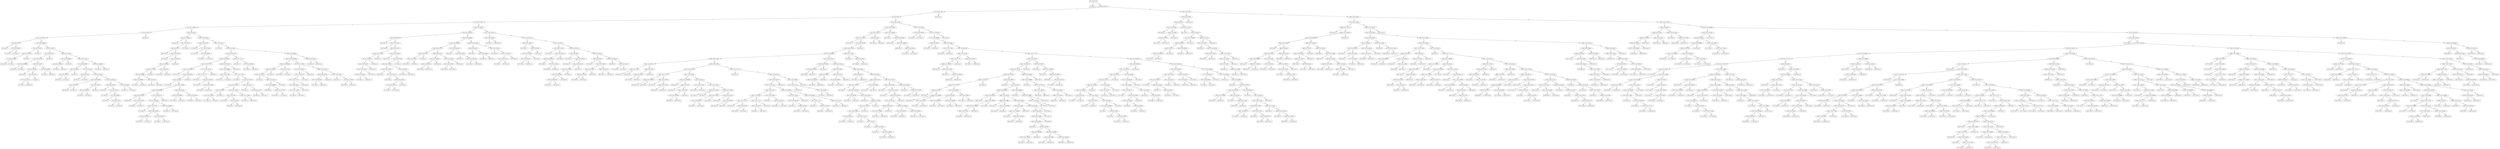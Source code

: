 digraph 35 {
    node [shape=ellipse]
    node [shape=box]
    "(0) 6 Cut=0.0175" -> "(1) Class=0 " [label="<"]
    node [shape=ellipse]
    "(0) 6 Cut=0.0175" -> "(2) 4 Cut=0.011577" [label=">="]
    node [shape=ellipse]
    "(2) 4 Cut=0.011577" -> "(3) 3 Cut=321.185" [label="<"]
    node [shape=ellipse]
    "(2) 4 Cut=0.011577" -> "(814) 2 Cut=19.35" [label=">="]
    node [shape=ellipse]
    "(3) 3 Cut=321.185" -> "(4) 6 Cut=0.0625" [label="<"]
    node [shape=box]
    "(3) 3 Cut=321.185" -> "(813) Class=1 " [label=">="]
    node [shape=ellipse]
    "(4) 6 Cut=0.0625" -> "(5) 1 Cut=2.27106" [label="<"]
    node [shape=ellipse]
    "(4) 6 Cut=0.0625" -> "(372) 5 Cut=3.60114" [label=">="]
    node [shape=ellipse]
    "(5) 1 Cut=2.27106" -> "(6) 1 Cut=1.382029" [label="<"]
    node [shape=ellipse]
    "(5) 1 Cut=2.27106" -> "(243) 5 Cut=3.68476" [label=">="]
    node [shape=ellipse]
    "(6) 1 Cut=1.382029" -> "(7) 5 Cut=3.83321" [label="<"]
    node [shape=ellipse]
    "(6) 1 Cut=1.382029" -> "(84) 6 Cut=0.0375" [label=">="]
    node [shape=ellipse]
    "(7) 5 Cut=3.83321" -> "(8) 4 Cut=0.001724" [label="<"]
    node [shape=box]
    "(7) 5 Cut=3.83321" -> "(83) Class=1 " [label=">="]
    node [shape=ellipse]
    "(8) 4 Cut=0.001724" -> "(9) 6 Cut=0.0375" [label="<"]
    node [shape=ellipse]
    "(8) 4 Cut=0.001724" -> "(14) 4 Cut=0.002528" [label=">="]
    node [shape=box]
    "(9) 6 Cut=0.0375" -> "(10) Class=0 " [label="<"]
    node [shape=ellipse]
    "(9) 6 Cut=0.0375" -> "(11) 4 Cut=0.001597" [label=">="]
    node [shape=box]
    "(11) 4 Cut=0.001597" -> "(12) Class=1 " [label="<"]
    node [shape=box]
    "(11) 4 Cut=0.001597" -> "(13) Class=0 " [label=">="]
    node [shape=ellipse]
    "(14) 4 Cut=0.002528" -> "(15) 6 Cut=0.0375" [label="<"]
    node [shape=ellipse]
    "(14) 4 Cut=0.002528" -> "(22) 6 Cut=0.0375" [label=">="]
    node [shape=ellipse]
    "(15) 6 Cut=0.0375" -> "(16) 4 Cut=0.002174" [label="<"]
    node [shape=box]
    "(15) 6 Cut=0.0375" -> "(21) Class=1 " [label=">="]
    node [shape=ellipse]
    "(16) 4 Cut=0.002174" -> "(17) 4 Cut=0.001867" [label="<"]
    node [shape=box]
    "(16) 4 Cut=0.002174" -> "(20) Class=1 " [label=">="]
    node [shape=box]
    "(17) 4 Cut=0.001867" -> "(18) Class=0 " [label="<"]
    node [shape=box]
    "(17) 4 Cut=0.001867" -> "(19) Class=1 " [label=">="]
    node [shape=ellipse]
    "(22) 6 Cut=0.0375" -> "(23) 2 Cut=395.275" [label="<"]
    node [shape=ellipse]
    "(22) 6 Cut=0.0375" -> "(40) 5 Cut=3.13798" [label=">="]
    node [shape=ellipse]
    "(23) 2 Cut=395.275" -> "(24) 3 Cut=122.285" [label="<"]
    node [shape=box]
    "(23) 2 Cut=395.275" -> "(39) Class=0 " [label=">="]
    node [shape=ellipse]
    "(24) 3 Cut=122.285" -> "(25) 4 Cut=0.008645" [label="<"]
    node [shape=ellipse]
    "(24) 3 Cut=122.285" -> "(28) 3 Cut=145.167" [label=">="]
    node [shape=box]
    "(25) 4 Cut=0.008645" -> "(26) Class=0 " [label="<"]
    node [shape=box]
    "(25) 4 Cut=0.008645" -> "(27) Class=1 " [label=">="]
    node [shape=ellipse]
    "(28) 3 Cut=145.167" -> "(29) 5 Cut=3.65298" [label="<"]
    node [shape=ellipse]
    "(28) 3 Cut=145.167" -> "(36) 3 Cut=190.268" [label=">="]
    node [shape=box]
    "(29) 5 Cut=3.65298" -> "(30) Class=0 " [label="<"]
    node [shape=ellipse]
    "(29) 5 Cut=3.65298" -> "(31) 2 Cut=245.45" [label=">="]
    node [shape=ellipse]
    "(31) 2 Cut=245.45" -> "(32) 3 Cut=129.774" [label="<"]
    node [shape=box]
    "(31) 2 Cut=245.45" -> "(35) Class=1 " [label=">="]
    node [shape=box]
    "(32) 3 Cut=129.774" -> "(33) Class=1 " [label="<"]
    node [shape=box]
    "(32) 3 Cut=129.774" -> "(34) Class=0 " [label=">="]
    node [shape=box]
    "(36) 3 Cut=190.268" -> "(37) Class=0 " [label="<"]
    node [shape=box]
    "(36) 3 Cut=190.268" -> "(38) Class=1 " [label=">="]
    node [shape=ellipse]
    "(40) 5 Cut=3.13798" -> "(41) 4 Cut=0.009983" [label="<"]
    node [shape=ellipse]
    "(40) 5 Cut=3.13798" -> "(46) 5 Cut=3.74781" [label=">="]
    node [shape=ellipse]
    "(41) 4 Cut=0.009983" -> "(42) 4 Cut=0.009244" [label="<"]
    node [shape=box]
    "(41) 4 Cut=0.009983" -> "(45) Class=0 " [label=">="]
    node [shape=box]
    "(42) 4 Cut=0.009244" -> "(43) Class=0 " [label="<"]
    node [shape=box]
    "(42) 4 Cut=0.009244" -> "(44) Class=1 " [label=">="]
    node [shape=ellipse]
    "(46) 5 Cut=3.74781" -> "(47) 4 Cut=0.003937" [label="<"]
    node [shape=ellipse]
    "(46) 5 Cut=3.74781" -> "(80) 4 Cut=0.002545" [label=">="]
    node [shape=ellipse]
    "(47) 4 Cut=0.003937" -> "(48) 5 Cut=3.6847" [label="<"]
    node [shape=ellipse]
    "(47) 4 Cut=0.003937" -> "(53) 3 Cut=103.326" [label=">="]
    node [shape=ellipse]
    "(48) 5 Cut=3.6847" -> "(49) 5 Cut=3.64216" [label="<"]
    node [shape=box]
    "(48) 5 Cut=3.6847" -> "(52) Class=0 " [label=">="]
    node [shape=box]
    "(49) 5 Cut=3.64216" -> "(50) Class=0 " [label="<"]
    node [shape=box]
    "(49) 5 Cut=3.64216" -> "(51) Class=1 " [label=">="]
    node [shape=ellipse]
    "(53) 3 Cut=103.326" -> "(54) 2 Cut=130.05" [label="<"]
    node [shape=ellipse]
    "(53) 3 Cut=103.326" -> "(57) 5 Cut=3.44446" [label=">="]
    node [shape=box]
    "(54) 2 Cut=130.05" -> "(55) Class=1 " [label="<"]
    node [shape=box]
    "(54) 2 Cut=130.05" -> "(56) Class=0 " [label=">="]
    node [shape=ellipse]
    "(57) 5 Cut=3.44446" -> "(58) 4 Cut=0.006948" [label="<"]
    node [shape=ellipse]
    "(57) 5 Cut=3.44446" -> "(67) 4 Cut=0.007742" [label=">="]
    node [shape=ellipse]
    "(58) 4 Cut=0.006948" -> "(59) 2 Cut=463.3" [label="<"]
    node [shape=ellipse]
    "(58) 4 Cut=0.006948" -> "(62) 5 Cut=3.19312" [label=">="]
    node [shape=box]
    "(59) 2 Cut=463.3" -> "(60) Class=0 " [label="<"]
    node [shape=box]
    "(59) 2 Cut=463.3" -> "(61) Class=1 " [label=">="]
    node [shape=ellipse]
    "(62) 5 Cut=3.19312" -> "(63) 4 Cut=0.009705" [label="<"]
    node [shape=box]
    "(62) 5 Cut=3.19312" -> "(66) Class=1 " [label=">="]
    node [shape=box]
    "(63) 4 Cut=0.009705" -> "(64) Class=0 " [label="<"]
    node [shape=box]
    "(63) 4 Cut=0.009705" -> "(65) Class=1 " [label=">="]
    node [shape=ellipse]
    "(67) 4 Cut=0.007742" -> "(68) 5 Cut=3.63065" [label="<"]
    node [shape=ellipse]
    "(67) 4 Cut=0.007742" -> "(77) 5 Cut=3.47825" [label=">="]
    node [shape=box]
    "(68) 5 Cut=3.63065" -> "(69) Class=1 " [label="<"]
    node [shape=ellipse]
    "(68) 5 Cut=3.63065" -> "(70) 5 Cut=3.65331" [label=">="]
    node [shape=box]
    "(70) 5 Cut=3.65331" -> "(71) Class=0 " [label="<"]
    node [shape=ellipse]
    "(70) 5 Cut=3.65331" -> "(72) 5 Cut=3.68354" [label=">="]
    node [shape=box]
    "(72) 5 Cut=3.68354" -> "(73) Class=1 " [label="<"]
    node [shape=ellipse]
    "(72) 5 Cut=3.68354" -> "(74) 5 Cut=3.70072" [label=">="]
    node [shape=box]
    "(74) 5 Cut=3.70072" -> "(75) Class=0 " [label="<"]
    node [shape=box]
    "(74) 5 Cut=3.70072" -> "(76) Class=1 " [label=">="]
    node [shape=box]
    "(77) 5 Cut=3.47825" -> "(78) Class=1 " [label="<"]
    node [shape=box]
    "(77) 5 Cut=3.47825" -> "(79) Class=0 " [label=">="]
    node [shape=box]
    "(80) 4 Cut=0.002545" -> "(81) Class=0 " [label="<"]
    node [shape=box]
    "(80) 4 Cut=0.002545" -> "(82) Class=1 " [label=">="]
    node [shape=ellipse]
    "(84) 6 Cut=0.0375" -> "(85) 5 Cut=3.83902" [label="<"]
    node [shape=ellipse]
    "(84) 6 Cut=0.0375" -> "(108) 4 Cut=0.001174" [label=">="]
    node [shape=box]
    "(85) 5 Cut=3.83902" -> "(86) Class=0 " [label="<"]
    node [shape=ellipse]
    "(85) 5 Cut=3.83902" -> "(87) 1 Cut=2.01724" [label=">="]
    node [shape=ellipse]
    "(87) 1 Cut=2.01724" -> "(88) 2 Cut=287.7" [label="<"]
    node [shape=box]
    "(87) 1 Cut=2.01724" -> "(107) Class=0 " [label=">="]
    node [shape=box]
    "(88) 2 Cut=287.7" -> "(89) Class=1 " [label="<"]
    node [shape=ellipse]
    "(88) 2 Cut=287.7" -> "(90) 5 Cut=3.86199" [label=">="]
    node [shape=box]
    "(90) 5 Cut=3.86199" -> "(91) Class=0 " [label="<"]
    node [shape=ellipse]
    "(90) 5 Cut=3.86199" -> "(92) 3 Cut=305.518" [label=">="]
    node [shape=ellipse]
    "(92) 3 Cut=305.518" -> "(93) 5 Cut=3.88184" [label="<"]
    node [shape=box]
    "(92) 3 Cut=305.518" -> "(106) Class=0 " [label=">="]
    node [shape=ellipse]
    "(93) 5 Cut=3.88184" -> "(94) 5 Cut=3.87038" [label="<"]
    node [shape=ellipse]
    "(93) 5 Cut=3.88184" -> "(103) 2 Cut=463.3" [label=">="]
    node [shape=ellipse]
    "(94) 5 Cut=3.87038" -> "(95) 3 Cut=225.988" [label="<"]
    node [shape=box]
    "(94) 5 Cut=3.87038" -> "(102) Class=1 " [label=">="]
    node [shape=ellipse]
    "(95) 3 Cut=225.988" -> "(96) 0 Cut=0.008909" [label="<"]
    node [shape=ellipse]
    "(95) 3 Cut=225.988" -> "(99) 0 Cut=9e-05" [label=">="]
    node [shape=box]
    "(96) 0 Cut=0.008909" -> "(97) Class=1 " [label="<"]
    node [shape=box]
    "(96) 0 Cut=0.008909" -> "(98) Class=0 " [label=">="]
    node [shape=box]
    "(99) 0 Cut=9e-05" -> "(100) Class=0 " [label="<"]
    node [shape=box]
    "(99) 0 Cut=9e-05" -> "(101) Class=1 " [label=">="]
    node [shape=box]
    "(103) 2 Cut=463.3" -> "(104) Class=0 " [label="<"]
    node [shape=box]
    "(103) 2 Cut=463.3" -> "(105) Class=1 " [label=">="]
    node [shape=ellipse]
    "(108) 4 Cut=0.001174" -> "(109) 1 Cut=2.01724" [label="<"]
    node [shape=ellipse]
    "(108) 4 Cut=0.001174" -> "(116) 5 Cut=3.31571" [label=">="]
    node [shape=box]
    "(109) 1 Cut=2.01724" -> "(110) Class=0 " [label="<"]
    node [shape=ellipse]
    "(109) 1 Cut=2.01724" -> "(111) 5 Cut=3.87038" [label=">="]
    node [shape=box]
    "(111) 5 Cut=3.87038" -> "(112) Class=0 " [label="<"]
    node [shape=ellipse]
    "(111) 5 Cut=3.87038" -> "(113) 3 Cut=260.891" [label=">="]
    node [shape=box]
    "(113) 3 Cut=260.891" -> "(114) Class=1 " [label="<"]
    node [shape=box]
    "(113) 3 Cut=260.891" -> "(115) Class=0 " [label=">="]
    node [shape=box]
    "(116) 5 Cut=3.31571" -> "(117) Class=0 " [label="<"]
    node [shape=ellipse]
    "(116) 5 Cut=3.31571" -> "(118) 5 Cut=3.6552" [label=">="]
    node [shape=ellipse]
    "(118) 5 Cut=3.6552" -> "(119) 4 Cut=0.011299" [label="<"]
    node [shape=ellipse]
    "(118) 5 Cut=3.6552" -> "(200) 5 Cut=3.82091" [label=">="]
    node [shape=ellipse]
    "(119) 4 Cut=0.011299" -> "(120) 4 Cut=0.0085" [label="<"]
    node [shape=ellipse]
    "(119) 4 Cut=0.011299" -> "(195) 1 Cut=1.77771" [label=">="]
    node [shape=ellipse]
    "(120) 4 Cut=0.0085" -> "(121) 3 Cut=217.749" [label="<"]
    node [shape=ellipse]
    "(120) 4 Cut=0.0085" -> "(166) 4 Cut=0.011105" [label=">="]
    node [shape=ellipse]
    "(121) 3 Cut=217.749" -> "(122) 4 Cut=0.005353" [label="<"]
    node [shape=ellipse]
    "(121) 3 Cut=217.749" -> "(157) 5 Cut=3.51142" [label=">="]
    node [shape=box]
    "(122) 4 Cut=0.005353" -> "(123) Class=1 " [label="<"]
    node [shape=ellipse]
    "(122) 4 Cut=0.005353" -> "(124) 4 Cut=0.008278" [label=">="]
    node [shape=ellipse]
    "(124) 4 Cut=0.008278" -> "(125) 0 Cut=9e-05" [label="<"]
    node [shape=box]
    "(124) 4 Cut=0.008278" -> "(156) Class=1 " [label=">="]
    node [shape=box]
    "(125) 0 Cut=9e-05" -> "(126) Class=1 " [label="<"]
    node [shape=ellipse]
    "(125) 0 Cut=9e-05" -> "(127) 5 Cut=3.63826" [label=">="]
    node [shape=ellipse]
    "(127) 5 Cut=3.63826" -> "(128) 0 Cut=0.008909" [label="<"]
    node [shape=ellipse]
    "(127) 5 Cut=3.63826" -> "(149) 2 Cut=202.625" [label=">="]
    node [shape=ellipse]
    "(128) 0 Cut=0.008909" -> "(129) 4 Cut=0.007007" [label="<"]
    node [shape=ellipse]
    "(128) 0 Cut=0.008909" -> "(134) 2 Cut=395.275" [label=">="]
    node [shape=box]
    "(129) 4 Cut=0.007007" -> "(130) Class=0 " [label="<"]
    node [shape=ellipse]
    "(129) 4 Cut=0.007007" -> "(131) 4 Cut=0.007287" [label=">="]
    node [shape=box]
    "(131) 4 Cut=0.007287" -> "(132) Class=1 " [label="<"]
    node [shape=box]
    "(131) 4 Cut=0.007287" -> "(133) Class=0 " [label=">="]
    node [shape=ellipse]
    "(134) 2 Cut=395.275" -> "(135) 3 Cut=186.464" [label="<"]
    node [shape=box]
    "(134) 2 Cut=395.275" -> "(148) Class=1 " [label=">="]
    node [shape=ellipse]
    "(135) 3 Cut=186.464" -> "(136) 2 Cut=178.675" [label="<"]
    node [shape=ellipse]
    "(135) 3 Cut=186.464" -> "(145) 4 Cut=0.006563" [label=">="]
    node [shape=box]
    "(136) 2 Cut=178.675" -> "(137) Class=1 " [label="<"]
    node [shape=ellipse]
    "(136) 2 Cut=178.675" -> "(138) 0 Cut=0.020104" [label=">="]
    node [shape=ellipse]
    "(138) 0 Cut=0.020104" -> "(139) 4 Cut=0.006787" [label="<"]
    node [shape=ellipse]
    "(138) 0 Cut=0.020104" -> "(142) 4 Cut=0.007261" [label=">="]
    node [shape=box]
    "(139) 4 Cut=0.006787" -> "(140) Class=0 " [label="<"]
    node [shape=box]
    "(139) 4 Cut=0.006787" -> "(141) Class=1 " [label=">="]
    node [shape=box]
    "(142) 4 Cut=0.007261" -> "(143) Class=1 " [label="<"]
    node [shape=box]
    "(142) 4 Cut=0.007261" -> "(144) Class=0 " [label=">="]
    node [shape=box]
    "(145) 4 Cut=0.006563" -> "(146) Class=1 " [label="<"]
    node [shape=box]
    "(145) 4 Cut=0.006563" -> "(147) Class=0 " [label=">="]
    node [shape=ellipse]
    "(149) 2 Cut=202.625" -> "(150) 0 Cut=0.008909" [label="<"]
    node [shape=ellipse]
    "(149) 2 Cut=202.625" -> "(153) 0 Cut=0.020104" [label=">="]
    node [shape=box]
    "(150) 0 Cut=0.008909" -> "(151) Class=1 " [label="<"]
    node [shape=box]
    "(150) 0 Cut=0.008909" -> "(152) Class=0 " [label=">="]
    node [shape=box]
    "(153) 0 Cut=0.020104" -> "(154) Class=0 " [label="<"]
    node [shape=box]
    "(153) 0 Cut=0.020104" -> "(155) Class=1 " [label=">="]
    node [shape=ellipse]
    "(157) 5 Cut=3.51142" -> "(158) 1 Cut=1.77771" [label="<"]
    node [shape=box]
    "(157) 5 Cut=3.51142" -> "(165) Class=1 " [label=">="]
    node [shape=box]
    "(158) 1 Cut=1.77771" -> "(159) Class=1 " [label="<"]
    node [shape=ellipse]
    "(158) 1 Cut=1.77771" -> "(160) 4 Cut=0.005547" [label=">="]
    node [shape=box]
    "(160) 4 Cut=0.005547" -> "(161) Class=0 " [label="<"]
    node [shape=ellipse]
    "(160) 4 Cut=0.005547" -> "(162) 0 Cut=0.011284" [label=">="]
    node [shape=box]
    "(162) 0 Cut=0.011284" -> "(163) Class=1 " [label="<"]
    node [shape=box]
    "(162) 0 Cut=0.011284" -> "(164) Class=0 " [label=">="]
    node [shape=ellipse]
    "(166) 4 Cut=0.011105" -> "(167) 4 Cut=0.008685" [label="<"]
    node [shape=box]
    "(166) 4 Cut=0.011105" -> "(194) Class=0 " [label=">="]
    node [shape=ellipse]
    "(167) 4 Cut=0.008685" -> "(168) 1 Cut=1.77085" [label="<"]
    node [shape=ellipse]
    "(167) 4 Cut=0.008685" -> "(171) 1 Cut=1.77085" [label=">="]
    node [shape=box]
    "(168) 1 Cut=1.77085" -> "(169) Class=1 " [label="<"]
    node [shape=box]
    "(168) 1 Cut=1.77085" -> "(170) Class=0 " [label=">="]
    node [shape=box]
    "(171) 1 Cut=1.77085" -> "(172) Class=0 " [label="<"]
    node [shape=ellipse]
    "(171) 1 Cut=1.77085" -> "(173) 3 Cut=137.039" [label=">="]
    node [shape=ellipse]
    "(173) 3 Cut=137.039" -> "(174) 5 Cut=3.56707" [label="<"]
    node [shape=ellipse]
    "(173) 3 Cut=137.039" -> "(189) 3 Cut=148.417" [label=">="]
    node [shape=ellipse]
    "(174) 5 Cut=3.56707" -> "(175) 0 Cut=9e-05" [label="<"]
    node [shape=ellipse]
    "(174) 5 Cut=3.56707" -> "(180) 3 Cut=74.3514" [label=">="]
    node [shape=ellipse]
    "(175) 0 Cut=9e-05" -> "(176) 5 Cut=3.53601" [label="<"]
    node [shape=box]
    "(175) 0 Cut=9e-05" -> "(179) Class=1 " [label=">="]
    node [shape=box]
    "(176) 5 Cut=3.53601" -> "(177) Class=0 " [label="<"]
    node [shape=box]
    "(176) 5 Cut=3.53601" -> "(178) Class=1 " [label=">="]
    node [shape=ellipse]
    "(180) 3 Cut=74.3514" -> "(181) 2 Cut=110.95" [label="<"]
    node [shape=ellipse]
    "(180) 3 Cut=74.3514" -> "(186) 3 Cut=77.9848" [label=">="]
    node [shape=box]
    "(181) 2 Cut=110.95" -> "(182) Class=0 " [label="<"]
    node [shape=ellipse]
    "(181) 2 Cut=110.95" -> "(183) 0 Cut=9e-05" [label=">="]
    node [shape=box]
    "(183) 0 Cut=9e-05" -> "(184) Class=1 " [label="<"]
    node [shape=box]
    "(183) 0 Cut=9e-05" -> "(185) Class=0 " [label=">="]
    node [shape=box]
    "(186) 3 Cut=77.9848" -> "(187) Class=1 " [label="<"]
    node [shape=box]
    "(186) 3 Cut=77.9848" -> "(188) Class=0 " [label=">="]
    node [shape=box]
    "(189) 3 Cut=148.417" -> "(190) Class=0 " [label="<"]
    node [shape=ellipse]
    "(189) 3 Cut=148.417" -> "(191) 0 Cut=0.011372" [label=">="]
    node [shape=box]
    "(191) 0 Cut=0.011372" -> "(192) Class=0 " [label="<"]
    node [shape=box]
    "(191) 0 Cut=0.011372" -> "(193) Class=1 " [label=">="]
    node [shape=box]
    "(195) 1 Cut=1.77771" -> "(196) Class=1 " [label="<"]
    node [shape=ellipse]
    "(195) 1 Cut=1.77771" -> "(197) 3 Cut=95.4986" [label=">="]
    node [shape=box]
    "(197) 3 Cut=95.4986" -> "(198) Class=0 " [label="<"]
    node [shape=box]
    "(197) 3 Cut=95.4986" -> "(199) Class=1 " [label=">="]
    node [shape=ellipse]
    "(200) 5 Cut=3.82091" -> "(201) 3 Cut=133.616999" [label="<"]
    node [shape=ellipse]
    "(200) 5 Cut=3.82091" -> "(240) 0 Cut=0.020104" [label=">="]
    node [shape=ellipse]
    "(201) 3 Cut=133.616999" -> "(202) 4 Cut=0.005954" [label="<"]
    node [shape=ellipse]
    "(201) 3 Cut=133.616999" -> "(217) 5 Cut=3.74092" [label=">="]
    node [shape=ellipse]
    "(202) 4 Cut=0.005954" -> "(203) 2 Cut=209.425" [label="<"]
    node [shape=ellipse]
    "(202) 4 Cut=0.005954" -> "(214) 2 Cut=152.425" [label=">="]
    node [shape=ellipse]
    "(203) 2 Cut=209.425" -> "(204) 2 Cut=178.675" [label="<"]
    node [shape=box]
    "(203) 2 Cut=209.425" -> "(213) Class=0 " [label=">="]
    node [shape=box]
    "(204) 2 Cut=178.675" -> "(205) Class=0 " [label="<"]
    node [shape=ellipse]
    "(204) 2 Cut=178.675" -> "(206) 1 Cut=2.01724" [label=">="]
    node [shape=ellipse]
    "(206) 1 Cut=2.01724" -> "(207) 0 Cut=0.008909" [label="<"]
    node [shape=box]
    "(206) 1 Cut=2.01724" -> "(212) Class=1 " [label=">="]
    node [shape=box]
    "(207) 0 Cut=0.008909" -> "(208) Class=0 " [label="<"]
    node [shape=ellipse]
    "(207) 0 Cut=0.008909" -> "(209) 5 Cut=3.702169" [label=">="]
    node [shape=box]
    "(209) 5 Cut=3.702169" -> "(210) Class=1 " [label="<"]
    node [shape=box]
    "(209) 5 Cut=3.702169" -> "(211) Class=0 " [label=">="]
    node [shape=box]
    "(214) 2 Cut=152.425" -> "(215) Class=0 " [label="<"]
    node [shape=box]
    "(214) 2 Cut=152.425" -> "(216) Class=1 " [label=">="]
    node [shape=ellipse]
    "(217) 5 Cut=3.74092" -> "(218) 0 Cut=0.020104" [label="<"]
    node [shape=ellipse]
    "(217) 5 Cut=3.74092" -> "(229) 1 Cut=2.01724" [label=">="]
    node [shape=ellipse]
    "(218) 0 Cut=0.020104" -> "(219) 2 Cut=337.225" [label="<"]
    node [shape=box]
    "(218) 0 Cut=0.020104" -> "(228) Class=0 " [label=">="]
    node [shape=ellipse]
    "(219) 2 Cut=337.225" -> "(220) 1 Cut=1.77771" [label="<"]
    node [shape=box]
    "(219) 2 Cut=337.225" -> "(227) Class=1 " [label=">="]
    node [shape=ellipse]
    "(220) 1 Cut=1.77771" -> "(221) 4 Cut=0.00373" [label="<"]
    node [shape=box]
    "(220) 1 Cut=1.77771" -> "(226) Class=0 " [label=">="]
    node [shape=ellipse]
    "(221) 4 Cut=0.00373" -> "(222) 1 Cut=1.77085" [label="<"]
    node [shape=box]
    "(221) 4 Cut=0.00373" -> "(225) Class=1 " [label=">="]
    node [shape=box]
    "(222) 1 Cut=1.77085" -> "(223) Class=0 " [label="<"]
    node [shape=box]
    "(222) 1 Cut=1.77085" -> "(224) Class=1 " [label=">="]
    node [shape=ellipse]
    "(229) 1 Cut=2.01724" -> "(230) 4 Cut=0.002156" [label="<"]
    node [shape=ellipse]
    "(229) 1 Cut=2.01724" -> "(235) 5 Cut=3.78322" [label=">="]
    node [shape=ellipse]
    "(230) 4 Cut=0.002156" -> "(231) 4 Cut=0.002007" [label="<"]
    node [shape=box]
    "(230) 4 Cut=0.002156" -> "(234) Class=0 " [label=">="]
    node [shape=box]
    "(231) 4 Cut=0.002007" -> "(232) Class=0 " [label="<"]
    node [shape=box]
    "(231) 4 Cut=0.002007" -> "(233) Class=1 " [label=">="]
    node [shape=box]
    "(235) 5 Cut=3.78322" -> "(236) Class=1 " [label="<"]
    node [shape=ellipse]
    "(235) 5 Cut=3.78322" -> "(237) 5 Cut=3.799579" [label=">="]
    node [shape=box]
    "(237) 5 Cut=3.799579" -> "(238) Class=0 " [label="<"]
    node [shape=box]
    "(237) 5 Cut=3.799579" -> "(239) Class=1 " [label=">="]
    node [shape=box]
    "(240) 0 Cut=0.020104" -> "(241) Class=0 " [label="<"]
    node [shape=box]
    "(240) 0 Cut=0.020104" -> "(242) Class=1 " [label=">="]
    node [shape=ellipse]
    "(243) 5 Cut=3.68476" -> "(244) 0 Cut=0.000115" [label="<"]
    node [shape=ellipse]
    "(243) 5 Cut=3.68476" -> "(317) 2 Cut=152.425" [label=">="]
    node [shape=ellipse]
    "(244) 0 Cut=0.000115" -> "(245) 3 Cut=86.8758" [label="<"]
    node [shape=ellipse]
    "(244) 0 Cut=0.000115" -> "(278) 4 Cut=0.008645" [label=">="]
    node [shape=box]
    "(245) 3 Cut=86.8758" -> "(246) Class=0 " [label="<"]
    node [shape=ellipse]
    "(245) 3 Cut=86.8758" -> "(247) 5 Cut=3.31571" [label=">="]
    node [shape=box]
    "(247) 5 Cut=3.31571" -> "(248) Class=0 " [label="<"]
    node [shape=ellipse]
    "(247) 5 Cut=3.31571" -> "(249) 6 Cut=0.0375" [label=">="]
    node [shape=ellipse]
    "(249) 6 Cut=0.0375" -> "(250) 5 Cut=3.67124" [label="<"]
    node [shape=ellipse]
    "(249) 6 Cut=0.0375" -> "(261) 4 Cut=0.00488" [label=">="]
    node [shape=ellipse]
    "(250) 5 Cut=3.67124" -> "(251) 2 Cut=245.45" [label="<"]
    node [shape=box]
    "(250) 5 Cut=3.67124" -> "(260) Class=1 " [label=">="]
    node [shape=ellipse]
    "(251) 2 Cut=245.45" -> "(252) 5 Cut=3.63247" [label="<"]
    node [shape=box]
    "(251) 2 Cut=245.45" -> "(259) Class=0 " [label=">="]
    node [shape=ellipse]
    "(252) 5 Cut=3.63247" -> "(253) 2 Cut=178.675" [label="<"]
    node [shape=box]
    "(252) 5 Cut=3.63247" -> "(258) Class=1 " [label=">="]
    node [shape=ellipse]
    "(253) 2 Cut=178.675" -> "(254) 4 Cut=0.010749" [label="<"]
    node [shape=box]
    "(253) 2 Cut=178.675" -> "(257) Class=0 " [label=">="]
    node [shape=box]
    "(254) 4 Cut=0.010749" -> "(255) Class=1 " [label="<"]
    node [shape=box]
    "(254) 4 Cut=0.010749" -> "(256) Class=0 " [label=">="]
    node [shape=box]
    "(261) 4 Cut=0.00488" -> "(262) Class=1 " [label="<"]
    node [shape=ellipse]
    "(261) 4 Cut=0.00488" -> "(263) 3 Cut=254.418" [label=">="]
    node [shape=ellipse]
    "(263) 3 Cut=254.418" -> "(264) 5 Cut=3.64618" [label="<"]
    node [shape=box]
    "(263) 3 Cut=254.418" -> "(277) Class=0 " [label=">="]
    node [shape=ellipse]
    "(264) 5 Cut=3.64618" -> "(265) 5 Cut=3.39508" [label="<"]
    node [shape=ellipse]
    "(264) 5 Cut=3.64618" -> "(274) 2 Cut=166.6" [label=">="]
    node [shape=box]
    "(265) 5 Cut=3.39508" -> "(266) Class=1 " [label="<"]
    node [shape=ellipse]
    "(265) 5 Cut=3.39508" -> "(267) 5 Cut=3.45712" [label=">="]
    node [shape=box]
    "(267) 5 Cut=3.45712" -> "(268) Class=0 " [label="<"]
    node [shape=ellipse]
    "(267) 5 Cut=3.45712" -> "(269) 3 Cut=104.618" [label=">="]
    node [shape=ellipse]
    "(269) 3 Cut=104.618" -> "(270) 2 Cut=178.675" [label="<"]
    node [shape=box]
    "(269) 3 Cut=104.618" -> "(273) Class=1 " [label=">="]
    node [shape=box]
    "(270) 2 Cut=178.675" -> "(271) Class=1 " [label="<"]
    node [shape=box]
    "(270) 2 Cut=178.675" -> "(272) Class=0 " [label=">="]
    node [shape=box]
    "(274) 2 Cut=166.6" -> "(275) Class=1 " [label="<"]
    node [shape=box]
    "(274) 2 Cut=166.6" -> "(276) Class=0 " [label=">="]
    node [shape=ellipse]
    "(278) 4 Cut=0.008645" -> "(279) 3 Cut=186.464" [label="<"]
    node [shape=ellipse]
    "(278) 4 Cut=0.008645" -> "(304) 4 Cut=0.010115" [label=">="]
    node [shape=ellipse]
    "(279) 3 Cut=186.464" -> "(280) 5 Cut=3.5179" [label="<"]
    node [shape=ellipse]
    "(279) 3 Cut=186.464" -> "(297) 4 Cut=0.005585" [label=">="]
    node [shape=ellipse]
    "(280) 5 Cut=3.5179" -> "(281) 6 Cut=0.0375" [label="<"]
    node [shape=ellipse]
    "(280) 5 Cut=3.5179" -> "(286) 6 Cut=0.0375" [label=">="]
    node [shape=ellipse]
    "(281) 6 Cut=0.0375" -> "(282) 5 Cut=3.45524" [label="<"]
    node [shape=box]
    "(281) 6 Cut=0.0375" -> "(285) Class=1 " [label=">="]
    node [shape=box]
    "(282) 5 Cut=3.45524" -> "(283) Class=0 " [label="<"]
    node [shape=box]
    "(282) 5 Cut=3.45524" -> "(284) Class=1 " [label=">="]
    node [shape=ellipse]
    "(286) 6 Cut=0.0375" -> "(287) 5 Cut=3.65667" [label="<"]
    node [shape=ellipse]
    "(286) 6 Cut=0.0375" -> "(292) 5 Cut=3.59624" [label=">="]
    node [shape=ellipse]
    "(287) 5 Cut=3.65667" -> "(288) 5 Cut=3.54734" [label="<"]
    node [shape=box]
    "(287) 5 Cut=3.65667" -> "(291) Class=0 " [label=">="]
    node [shape=box]
    "(288) 5 Cut=3.54734" -> "(289) Class=0 " [label="<"]
    node [shape=box]
    "(288) 5 Cut=3.54734" -> "(290) Class=1 " [label=">="]
    node [shape=ellipse]
    "(292) 5 Cut=3.59624" -> "(293) 3 Cut=139.019" [label="<"]
    node [shape=box]
    "(292) 5 Cut=3.59624" -> "(296) Class=0 " [label=">="]
    node [shape=box]
    "(293) 3 Cut=139.019" -> "(294) Class=0 " [label="<"]
    node [shape=box]
    "(293) 3 Cut=139.019" -> "(295) Class=1 " [label=">="]
    node [shape=box]
    "(297) 4 Cut=0.005585" -> "(298) Class=1 " [label="<"]
    node [shape=ellipse]
    "(297) 4 Cut=0.005585" -> "(299) 6 Cut=0.0375" [label=">="]
    node [shape=box]
    "(299) 6 Cut=0.0375" -> "(300) Class=0 " [label="<"]
    node [shape=ellipse]
    "(299) 6 Cut=0.0375" -> "(301) 4 Cut=0.007756" [label=">="]
    node [shape=box]
    "(301) 4 Cut=0.007756" -> "(302) Class=1 " [label="<"]
    node [shape=box]
    "(301) 4 Cut=0.007756" -> "(303) Class=0 " [label=">="]
    node [shape=ellipse]
    "(304) 4 Cut=0.010115" -> "(305) 6 Cut=0.0375" [label="<"]
    node [shape=ellipse]
    "(304) 4 Cut=0.010115" -> "(310) 3 Cut=78.7819" [label=">="]
    node [shape=box]
    "(305) 6 Cut=0.0375" -> "(306) Class=1 " [label="<"]
    node [shape=ellipse]
    "(305) 6 Cut=0.0375" -> "(307) 5 Cut=3.34662" [label=">="]
    node [shape=box]
    "(307) 5 Cut=3.34662" -> "(308) Class=0 " [label="<"]
    node [shape=box]
    "(307) 5 Cut=3.34662" -> "(309) Class=1 " [label=">="]
    node [shape=box]
    "(310) 3 Cut=78.7819" -> "(311) Class=0 " [label="<"]
    node [shape=ellipse]
    "(310) 3 Cut=78.7819" -> "(312) 2 Cut=251.675" [label=">="]
    node [shape=ellipse]
    "(312) 2 Cut=251.675" -> "(313) 2 Cut=178.675" [label="<"]
    node [shape=box]
    "(312) 2 Cut=251.675" -> "(316) Class=1 " [label=">="]
    node [shape=box]
    "(313) 2 Cut=178.675" -> "(314) Class=1 " [label="<"]
    node [shape=box]
    "(313) 2 Cut=178.675" -> "(315) Class=0 " [label=">="]
    node [shape=ellipse]
    "(317) 2 Cut=152.425" -> "(318) 1 Cut=2.28556" [label="<"]
    node [shape=ellipse]
    "(317) 2 Cut=152.425" -> "(321) 2 Cut=245.45" [label=">="]
    node [shape=box]
    "(318) 1 Cut=2.28556" -> "(319) Class=1 " [label="<"]
    node [shape=box]
    "(318) 1 Cut=2.28556" -> "(320) Class=0 " [label=">="]
    node [shape=ellipse]
    "(321) 2 Cut=245.45" -> "(322) 1 Cut=2.28556" [label="<"]
    node [shape=ellipse]
    "(321) 2 Cut=245.45" -> "(331) 2 Cut=287.7" [label=">="]
    node [shape=box]
    "(322) 1 Cut=2.28556" -> "(323) Class=1 " [label="<"]
    node [shape=ellipse]
    "(322) 1 Cut=2.28556" -> "(324) 6 Cut=0.0375" [label=">="]
    node [shape=ellipse]
    "(324) 6 Cut=0.0375" -> "(325) 5 Cut=3.75663" [label="<"]
    node [shape=box]
    "(324) 6 Cut=0.0375" -> "(330) Class=1 " [label=">="]
    node [shape=ellipse]
    "(325) 5 Cut=3.75663" -> "(326) 3 Cut=109.461" [label="<"]
    node [shape=box]
    "(325) 5 Cut=3.75663" -> "(329) Class=1 " [label=">="]
    node [shape=box]
    "(326) 3 Cut=109.461" -> "(327) Class=1 " [label="<"]
    node [shape=box]
    "(326) 3 Cut=109.461" -> "(328) Class=0 " [label=">="]
    node [shape=ellipse]
    "(331) 2 Cut=287.7" -> "(332) 5 Cut=3.75563" [label="<"]
    node [shape=ellipse]
    "(331) 2 Cut=287.7" -> "(341) 6 Cut=0.0375" [label=">="]
    node [shape=box]
    "(332) 5 Cut=3.75563" -> "(333) Class=1 " [label="<"]
    node [shape=ellipse]
    "(332) 5 Cut=3.75563" -> "(334) 4 Cut=0.00276" [label=">="]
    node [shape=ellipse]
    "(334) 4 Cut=0.00276" -> "(335) 0 Cut=0.000115" [label="<"]
    node [shape=box]
    "(334) 4 Cut=0.00276" -> "(340) Class=0 " [label=">="]
    node [shape=box]
    "(335) 0 Cut=0.000115" -> "(336) Class=1 " [label="<"]
    node [shape=ellipse]
    "(335) 0 Cut=0.000115" -> "(337) 5 Cut=3.80876" [label=">="]
    node [shape=box]
    "(337) 5 Cut=3.80876" -> "(338) Class=0 " [label="<"]
    node [shape=box]
    "(337) 5 Cut=3.80876" -> "(339) Class=1 " [label=">="]
    node [shape=ellipse]
    "(341) 6 Cut=0.0375" -> "(342) 2 Cut=463.3" [label="<"]
    node [shape=ellipse]
    "(341) 6 Cut=0.0375" -> "(355) 2 Cut=463.3" [label=">="]
    node [shape=box]
    "(342) 2 Cut=463.3" -> "(343) Class=1 " [label="<"]
    node [shape=ellipse]
    "(342) 2 Cut=463.3" -> "(344) 0 Cut=0.000115" [label=">="]
    node [shape=box]
    "(344) 0 Cut=0.000115" -> "(345) Class=1 " [label="<"]
    node [shape=ellipse]
    "(344) 0 Cut=0.000115" -> "(346) 4 Cut=0.001475" [label=">="]
    node [shape=ellipse]
    "(346) 4 Cut=0.001475" -> "(347) 5 Cut=3.90217" [label="<"]
    node [shape=box]
    "(346) 4 Cut=0.001475" -> "(354) Class=1 " [label=">="]
    node [shape=ellipse]
    "(347) 5 Cut=3.90217" -> "(348) 3 Cut=293.658" [label="<"]
    node [shape=box]
    "(347) 5 Cut=3.90217" -> "(353) Class=1 " [label=">="]
    node [shape=ellipse]
    "(348) 3 Cut=293.658" -> "(349) 4 Cut=0.001265" [label="<"]
    node [shape=box]
    "(348) 3 Cut=293.658" -> "(352) Class=0 " [label=">="]
    node [shape=box]
    "(349) 4 Cut=0.001265" -> "(350) Class=1 " [label="<"]
    node [shape=box]
    "(349) 4 Cut=0.001265" -> "(351) Class=0 " [label=">="]
    node [shape=ellipse]
    "(355) 2 Cut=463.3" -> "(356) 2 Cut=368.55" [label="<"]
    node [shape=ellipse]
    "(355) 2 Cut=463.3" -> "(367) 0 Cut=0.000115" [label=">="]
    node [shape=box]
    "(356) 2 Cut=368.55" -> "(357) Class=1 " [label="<"]
    node [shape=ellipse]
    "(356) 2 Cut=368.55" -> "(358) 5 Cut=3.85255" [label=">="]
    node [shape=ellipse]
    "(358) 5 Cut=3.85255" -> "(359) 1 Cut=2.28556" [label="<"]
    node [shape=ellipse]
    "(358) 5 Cut=3.85255" -> "(364) 3 Cut=250.781" [label=">="]
    node [shape=ellipse]
    "(359) 1 Cut=2.28556" -> "(360) 3 Cut=229.206" [label="<"]
    node [shape=box]
    "(359) 1 Cut=2.28556" -> "(363) Class=0 " [label=">="]
    node [shape=box]
    "(360) 3 Cut=229.206" -> "(361) Class=0 " [label="<"]
    node [shape=box]
    "(360) 3 Cut=229.206" -> "(362) Class=1 " [label=">="]
    node [shape=box]
    "(364) 3 Cut=250.781" -> "(365) Class=1 " [label="<"]
    node [shape=box]
    "(364) 3 Cut=250.781" -> "(366) Class=0 " [label=">="]
    node [shape=box]
    "(367) 0 Cut=0.000115" -> "(368) Class=1 " [label="<"]
    node [shape=ellipse]
    "(367) 0 Cut=0.000115" -> "(369) 3 Cut=262.637" [label=">="]
    node [shape=box]
    "(369) 3 Cut=262.637" -> "(370) Class=0 " [label="<"]
    node [shape=box]
    "(369) 3 Cut=262.637" -> "(371) Class=1 " [label=">="]
    node [shape=ellipse]
    "(372) 5 Cut=3.60114" -> "(373) 5 Cut=3.59588" [label="<"]
    node [shape=ellipse]
    "(372) 5 Cut=3.60114" -> "(572) 2 Cut=110.95" [label=">="]
    node [shape=ellipse]
    "(373) 5 Cut=3.59588" -> "(374) 5 Cut=3.58715" [label="<"]
    node [shape=ellipse]
    "(373) 5 Cut=3.59588" -> "(563) 1 Cut=1.382029" [label=">="]
    node [shape=ellipse]
    "(374) 5 Cut=3.58715" -> "(375) 5 Cut=2.91612" [label="<"]
    node [shape=ellipse]
    "(374) 5 Cut=3.58715" -> "(560) 0 Cut=2e-06" [label=">="]
    node [shape=box]
    "(375) 5 Cut=2.91612" -> "(376) Class=1 " [label="<"]
    node [shape=ellipse]
    "(375) 5 Cut=2.91612" -> "(377) 3 Cut=255.393" [label=">="]
    node [shape=ellipse]
    "(377) 3 Cut=255.393" -> "(378) 4 Cut=0.011496" [label="<"]
    node [shape=box]
    "(377) 3 Cut=255.393" -> "(559) Class=1 " [label=">="]
    node [shape=ellipse]
    "(378) 4 Cut=0.011496" -> "(379) 0 Cut=0.008935" [label="<"]
    node [shape=ellipse]
    "(378) 4 Cut=0.011496" -> "(554) 1 Cut=1.77092" [label=">="]
    node [shape=ellipse]
    "(379) 0 Cut=0.008935" -> "(380) 5 Cut=3.22933" [label="<"]
    node [shape=ellipse]
    "(379) 0 Cut=0.008935" -> "(477) 3 Cut=103.415" [label=">="]
    node [shape=ellipse]
    "(380) 5 Cut=3.22933" -> "(381) 2 Cut=395.275" [label="<"]
    node [shape=ellipse]
    "(380) 5 Cut=3.22933" -> "(390) 6 Cut=0.0875" [label=">="]
    node [shape=ellipse]
    "(381) 2 Cut=395.275" -> "(382) 0 Cut=2e-06" [label="<"]
    node [shape=ellipse]
    "(381) 2 Cut=395.275" -> "(385) 0 Cut=2e-06" [label=">="]
    node [shape=box]
    "(382) 0 Cut=2e-06" -> "(383) Class=1 " [label="<"]
    node [shape=box]
    "(382) 0 Cut=2e-06" -> "(384) Class=0 " [label=">="]
    node [shape=ellipse]
    "(385) 0 Cut=2e-06" -> "(386) 5 Cut=3.08272" [label="<"]
    node [shape=box]
    "(385) 0 Cut=2e-06" -> "(389) Class=1 " [label=">="]
    node [shape=box]
    "(386) 5 Cut=3.08272" -> "(387) Class=0 " [label="<"]
    node [shape=box]
    "(386) 5 Cut=3.08272" -> "(388) Class=1 " [label=">="]
    node [shape=ellipse]
    "(390) 6 Cut=0.0875" -> "(391) 2 Cut=245.45" [label="<"]
    node [shape=ellipse]
    "(390) 6 Cut=0.0875" -> "(430) 5 Cut=3.27207" [label=">="]
    node [shape=ellipse]
    "(391) 2 Cut=245.45" -> "(392) 1 Cut=1.77771" [label="<"]
    node [shape=ellipse]
    "(391) 2 Cut=245.45" -> "(401) 5 Cut=3.34798" [label=">="]
    node [shape=ellipse]
    "(392) 1 Cut=1.77771" -> "(393) 4 Cut=0.009964" [label="<"]
    node [shape=ellipse]
    "(392) 1 Cut=1.77771" -> "(396) 1 Cut=2.28556" [label=">="]
    node [shape=box]
    "(393) 4 Cut=0.009964" -> "(394) Class=0 " [label="<"]
    node [shape=box]
    "(393) 4 Cut=0.009964" -> "(395) Class=1 " [label=">="]
    node [shape=box]
    "(396) 1 Cut=2.28556" -> "(397) Class=1 " [label="<"]
    node [shape=ellipse]
    "(396) 1 Cut=2.28556" -> "(398) 5 Cut=3.56159" [label=">="]
    node [shape=box]
    "(398) 5 Cut=3.56159" -> "(399) Class=1 " [label="<"]
    node [shape=box]
    "(398) 5 Cut=3.56159" -> "(400) Class=0 " [label=">="]
    node [shape=ellipse]
    "(401) 5 Cut=3.34798" -> "(402) 4 Cut=0.009983" [label="<"]
    node [shape=ellipse]
    "(401) 5 Cut=3.34798" -> "(411) 0 Cut=2e-06" [label=">="]
    node [shape=box]
    "(402) 4 Cut=0.009983" -> "(403) Class=1 " [label="<"]
    node [shape=ellipse]
    "(402) 4 Cut=0.009983" -> "(404) 0 Cut=2e-06" [label=">="]
    node [shape=box]
    "(404) 0 Cut=2e-06" -> "(405) Class=0 " [label="<"]
    node [shape=ellipse]
    "(404) 0 Cut=2e-06" -> "(406) 1 Cut=2.03168" [label=">="]
    node [shape=ellipse]
    "(406) 1 Cut=2.03168" -> "(407) 5 Cut=3.30584" [label="<"]
    node [shape=box]
    "(406) 1 Cut=2.03168" -> "(410) Class=1 " [label=">="]
    node [shape=box]
    "(407) 5 Cut=3.30584" -> "(408) Class=0 " [label="<"]
    node [shape=box]
    "(407) 5 Cut=3.30584" -> "(409) Class=1 " [label=">="]
    node [shape=ellipse]
    "(411) 0 Cut=2e-06" -> "(412) 3 Cut=159.785" [label="<"]
    node [shape=ellipse]
    "(411) 0 Cut=2e-06" -> "(415) 1 Cut=2.03153" [label=">="]
    node [shape=box]
    "(412) 3 Cut=159.785" -> "(413) Class=0 " [label="<"]
    node [shape=box]
    "(412) 3 Cut=159.785" -> "(414) Class=1 " [label=">="]
    node [shape=ellipse]
    "(415) 1 Cut=2.03153" -> "(416) 5 Cut=3.39353" [label="<"]
    node [shape=ellipse]
    "(415) 1 Cut=2.03153" -> "(419) 5 Cut=3.50086" [label=">="]
    node [shape=box]
    "(416) 5 Cut=3.39353" -> "(417) Class=0 " [label="<"]
    node [shape=box]
    "(416) 5 Cut=3.39353" -> "(418) Class=1 " [label=">="]
    node [shape=ellipse]
    "(419) 5 Cut=3.50086" -> "(420) 5 Cut=3.43704" [label="<"]
    node [shape=ellipse]
    "(419) 5 Cut=3.50086" -> "(425) 5 Cut=3.55149" [label=">="]
    node [shape=ellipse]
    "(420) 5 Cut=3.43704" -> "(421) 0 Cut=0.000115" [label="<"]
    node [shape=box]
    "(420) 5 Cut=3.43704" -> "(424) Class=1 " [label=">="]
    node [shape=box]
    "(421) 0 Cut=0.000115" -> "(422) Class=1 " [label="<"]
    node [shape=box]
    "(421) 0 Cut=0.000115" -> "(423) Class=0 " [label=">="]
    node [shape=box]
    "(425) 5 Cut=3.55149" -> "(426) Class=0 " [label="<"]
    node [shape=ellipse]
    "(425) 5 Cut=3.55149" -> "(427) 5 Cut=3.56401" [label=">="]
    node [shape=box]
    "(427) 5 Cut=3.56401" -> "(428) Class=0 " [label="<"]
    node [shape=box]
    "(427) 5 Cut=3.56401" -> "(429) Class=1 " [label=">="]
    node [shape=box]
    "(430) 5 Cut=3.27207" -> "(431) Class=0 " [label="<"]
    node [shape=ellipse]
    "(430) 5 Cut=3.27207" -> "(432) 2 Cut=395.275" [label=">="]
    node [shape=ellipse]
    "(432) 2 Cut=395.275" -> "(433) 4 Cut=0.010523" [label="<"]
    node [shape=ellipse]
    "(432) 2 Cut=395.275" -> "(470) 1 Cut=2.28556" [label=">="]
    node [shape=ellipse]
    "(433) 4 Cut=0.010523" -> "(434) 3 Cut=137.917" [label="<"]
    node [shape=box]
    "(433) 4 Cut=0.010523" -> "(469) Class=1 " [label=">="]
    node [shape=ellipse]
    "(434) 3 Cut=137.917" -> "(435) 1 Cut=2.0316" [label="<"]
    node [shape=ellipse]
    "(434) 3 Cut=137.917" -> "(452) 4 Cut=0.008707" [label=">="]
    node [shape=ellipse]
    "(435) 1 Cut=2.0316" -> "(436) 2 Cut=209.425" [label="<"]
    node [shape=ellipse]
    "(435) 1 Cut=2.0316" -> "(447) 1 Cut=2.28556" [label=">="]
    node [shape=ellipse]
    "(436) 2 Cut=209.425" -> "(437) 1 Cut=1.77771" [label="<"]
    node [shape=ellipse]
    "(436) 2 Cut=209.425" -> "(442) 1 Cut=1.77771" [label=">="]
    node [shape=box]
    "(437) 1 Cut=1.77771" -> "(438) Class=0 " [label="<"]
    node [shape=ellipse]
    "(437) 1 Cut=1.77771" -> "(439) 2 Cut=152.425" [label=">="]
    node [shape=box]
    "(439) 2 Cut=152.425" -> "(440) Class=0 " [label="<"]
    node [shape=box]
    "(439) 2 Cut=152.425" -> "(441) Class=1 " [label=">="]
    node [shape=ellipse]
    "(442) 1 Cut=1.77771" -> "(443) 2 Cut=245.45" [label="<"]
    node [shape=box]
    "(442) 1 Cut=1.77771" -> "(446) Class=0 " [label=">="]
    node [shape=box]
    "(443) 2 Cut=245.45" -> "(444) Class=1 " [label="<"]
    node [shape=box]
    "(443) 2 Cut=245.45" -> "(445) Class=0 " [label=">="]
    node [shape=box]
    "(447) 1 Cut=2.28556" -> "(448) Class=1 " [label="<"]
    node [shape=ellipse]
    "(447) 1 Cut=2.28556" -> "(449) 2 Cut=209.425" [label=">="]
    node [shape=box]
    "(449) 2 Cut=209.425" -> "(450) Class=0 " [label="<"]
    node [shape=box]
    "(449) 2 Cut=209.425" -> "(451) Class=1 " [label=">="]
    node [shape=ellipse]
    "(452) 4 Cut=0.008707" -> "(453) 5 Cut=3.55631" [label="<"]
    node [shape=ellipse]
    "(452) 4 Cut=0.008707" -> "(460) 0 Cut=0.000203" [label=">="]
    node [shape=ellipse]
    "(453) 5 Cut=3.55631" -> "(454) 4 Cut=0.007188" [label="<"]
    node [shape=box]
    "(453) 5 Cut=3.55631" -> "(459) Class=0 " [label=">="]
    node [shape=box]
    "(454) 4 Cut=0.007188" -> "(455) Class=1 " [label="<"]
    node [shape=ellipse]
    "(454) 4 Cut=0.007188" -> "(456) 0 Cut=9e-05" [label=">="]
    node [shape=box]
    "(456) 0 Cut=9e-05" -> "(457) Class=1 " [label="<"]
    node [shape=box]
    "(456) 0 Cut=9e-05" -> "(458) Class=0 " [label=">="]
    node [shape=ellipse]
    "(460) 0 Cut=0.000203" -> "(461) 1 Cut=1.77771" [label="<"]
    node [shape=ellipse]
    "(460) 0 Cut=0.000203" -> "(466) 2 Cut=337.225" [label=">="]
    node [shape=box]
    "(461) 1 Cut=1.77771" -> "(462) Class=1 " [label="<"]
    node [shape=ellipse]
    "(461) 1 Cut=1.77771" -> "(463) 5 Cut=3.31421" [label=">="]
    node [shape=box]
    "(463) 5 Cut=3.31421" -> "(464) Class=1 " [label="<"]
    node [shape=box]
    "(463) 5 Cut=3.31421" -> "(465) Class=0 " [label=">="]
    node [shape=box]
    "(466) 2 Cut=337.225" -> "(467) Class=1 " [label="<"]
    node [shape=box]
    "(466) 2 Cut=337.225" -> "(468) Class=0 " [label=">="]
    node [shape=ellipse]
    "(470) 1 Cut=2.28556" -> "(471) 3 Cut=217.378" [label="<"]
    node [shape=box]
    "(470) 1 Cut=2.28556" -> "(476) Class=1 " [label=">="]
    node [shape=box]
    "(471) 3 Cut=217.378" -> "(472) Class=0 " [label="<"]
    node [shape=ellipse]
    "(471) 3 Cut=217.378" -> "(473) 5 Cut=3.47498" [label=">="]
    node [shape=box]
    "(473) 5 Cut=3.47498" -> "(474) Class=1 " [label="<"]
    node [shape=box]
    "(473) 5 Cut=3.47498" -> "(475) Class=0 " [label=">="]
    node [shape=ellipse]
    "(477) 3 Cut=103.415" -> "(478) 0 Cut=0.020104" [label="<"]
    node [shape=ellipse]
    "(477) 3 Cut=103.415" -> "(483) 3 Cut=128.042" [label=">="]
    node [shape=ellipse]
    "(478) 0 Cut=0.020104" -> "(479) 4 Cut=0.010679" [label="<"]
    node [shape=box]
    "(478) 0 Cut=0.020104" -> "(482) Class=0 " [label=">="]
    node [shape=box]
    "(479) 4 Cut=0.010679" -> "(480) Class=0 " [label="<"]
    node [shape=box]
    "(479) 4 Cut=0.010679" -> "(481) Class=1 " [label=">="]
    node [shape=ellipse]
    "(483) 3 Cut=128.042" -> "(484) 6 Cut=0.0875" [label="<"]
    node [shape=ellipse]
    "(483) 3 Cut=128.042" -> "(495) 3 Cut=138.206" [label=">="]
    node [shape=ellipse]
    "(484) 6 Cut=0.0875" -> "(485) 4 Cut=0.0085" [label="<"]
    node [shape=ellipse]
    "(484) 6 Cut=0.0875" -> "(490) 3 Cut=118.2" [label=">="]
    node [shape=ellipse]
    "(485) 4 Cut=0.0085" -> "(486) 0 Cut=0.020104" [label="<"]
    node [shape=box]
    "(485) 4 Cut=0.0085" -> "(489) Class=1 " [label=">="]
    node [shape=box]
    "(486) 0 Cut=0.020104" -> "(487) Class=1 " [label="<"]
    node [shape=box]
    "(486) 0 Cut=0.020104" -> "(488) Class=0 " [label=">="]
    node [shape=ellipse]
    "(490) 3 Cut=118.2" -> "(491) 4 Cut=0.00988" [label="<"]
    node [shape=box]
    "(490) 3 Cut=118.2" -> "(494) Class=1 " [label=">="]
    node [shape=box]
    "(491) 4 Cut=0.00988" -> "(492) Class=1 " [label="<"]
    node [shape=box]
    "(491) 4 Cut=0.00988" -> "(493) Class=0 " [label=">="]
    node [shape=ellipse]
    "(495) 3 Cut=138.206" -> "(496) 6 Cut=0.0875" [label="<"]
    node [shape=ellipse]
    "(495) 3 Cut=138.206" -> "(499) 6 Cut=0.0875" [label=">="]
    node [shape=box]
    "(496) 6 Cut=0.0875" -> "(497) Class=1 " [label="<"]
    node [shape=box]
    "(496) 6 Cut=0.0875" -> "(498) Class=0 " [label=">="]
    node [shape=ellipse]
    "(499) 6 Cut=0.0875" -> "(500) 4 Cut=0.011116" [label="<"]
    node [shape=ellipse]
    "(499) 6 Cut=0.0875" -> "(529) 3 Cut=217.378" [label=">="]
    node [shape=ellipse]
    "(500) 4 Cut=0.011116" -> "(501) 5 Cut=3.18723" [label="<"]
    node [shape=ellipse]
    "(500) 4 Cut=0.011116" -> "(526) 0 Cut=0.50882" [label=">="]
    node [shape=box]
    "(501) 5 Cut=3.18723" -> "(502) Class=1 " [label="<"]
    node [shape=ellipse]
    "(501) 5 Cut=3.18723" -> "(503) 0 Cut=0.020104" [label=">="]
    node [shape=ellipse]
    "(503) 0 Cut=0.020104" -> "(504) 3 Cut=186.289" [label="<"]
    node [shape=ellipse]
    "(503) 0 Cut=0.020104" -> "(507) 5 Cut=3.22933" [label=">="]
    node [shape=box]
    "(504) 3 Cut=186.289" -> "(505) Class=0 " [label="<"]
    node [shape=box]
    "(504) 3 Cut=186.289" -> "(506) Class=1 " [label=">="]
    node [shape=box]
    "(507) 5 Cut=3.22933" -> "(508) Class=0 " [label="<"]
    node [shape=ellipse]
    "(507) 5 Cut=3.22933" -> "(509) 3 Cut=218.762" [label=">="]
    node [shape=ellipse]
    "(509) 3 Cut=218.762" -> "(510) 3 Cut=218.203" [label="<"]
    node [shape=box]
    "(509) 3 Cut=218.762" -> "(525) Class=1 " [label=">="]
    node [shape=ellipse]
    "(510) 3 Cut=218.203" -> "(511) 1 Cut=1.62835" [label="<"]
    node [shape=box]
    "(510) 3 Cut=218.203" -> "(524) Class=0 " [label=">="]
    node [shape=ellipse]
    "(511) 1 Cut=1.62835" -> "(512) 2 Cut=368.55" [label="<"]
    node [shape=ellipse]
    "(511) 1 Cut=1.62835" -> "(515) 5 Cut=3.31421" [label=">="]
    node [shape=box]
    "(512) 2 Cut=368.55" -> "(513) Class=0 " [label="<"]
    node [shape=box]
    "(512) 2 Cut=368.55" -> "(514) Class=1 " [label=">="]
    node [shape=box]
    "(515) 5 Cut=3.31421" -> "(516) Class=1 " [label="<"]
    node [shape=ellipse]
    "(515) 5 Cut=3.31421" -> "(517) 2 Cut=287.7" [label=">="]
    node [shape=box]
    "(517) 2 Cut=287.7" -> "(518) Class=1 " [label="<"]
    node [shape=ellipse]
    "(517) 2 Cut=287.7" -> "(519) 5 Cut=3.39353" [label=">="]
    node [shape=box]
    "(519) 5 Cut=3.39353" -> "(520) Class=0 " [label="<"]
    node [shape=ellipse]
    "(519) 5 Cut=3.39353" -> "(521) 4 Cut=0.006512" [label=">="]
    node [shape=box]
    "(521) 4 Cut=0.006512" -> "(522) Class=0 " [label="<"]
    node [shape=box]
    "(521) 4 Cut=0.006512" -> "(523) Class=1 " [label=">="]
    node [shape=box]
    "(526) 0 Cut=0.50882" -> "(527) Class=1 " [label="<"]
    node [shape=box]
    "(526) 0 Cut=0.50882" -> "(528) Class=0 " [label=">="]
    node [shape=ellipse]
    "(529) 3 Cut=217.378" -> "(530) 4 Cut=0.007955" [label="<"]
    node [shape=ellipse]
    "(529) 3 Cut=217.378" -> "(549) 4 Cut=0.006439" [label=">="]
    node [shape=box]
    "(530) 4 Cut=0.007955" -> "(531) Class=1 " [label="<"]
    node [shape=ellipse]
    "(530) 4 Cut=0.007955" -> "(532) 5 Cut=3.18723" [label=">="]
    node [shape=box]
    "(532) 5 Cut=3.18723" -> "(533) Class=1 " [label="<"]
    node [shape=ellipse]
    "(532) 5 Cut=3.18723" -> "(534) 0 Cut=0.511283" [label=">="]
    node [shape=ellipse]
    "(534) 0 Cut=0.511283" -> "(535) 2 Cut=337.225" [label="<"]
    node [shape=box]
    "(534) 0 Cut=0.511283" -> "(548) Class=0 " [label=">="]
    node [shape=ellipse]
    "(535) 2 Cut=337.225" -> "(536) 0 Cut=0.020104" [label="<"]
    node [shape=ellipse]
    "(535) 2 Cut=337.225" -> "(541) 0 Cut=0.020104" [label=">="]
    node [shape=ellipse]
    "(536) 0 Cut=0.020104" -> "(537) 4 Cut=0.010084" [label="<"]
    node [shape=box]
    "(536) 0 Cut=0.020104" -> "(540) Class=1 " [label=">="]
    node [shape=box]
    "(537) 4 Cut=0.010084" -> "(538) Class=1 " [label="<"]
    node [shape=box]
    "(537) 4 Cut=0.010084" -> "(539) Class=0 " [label=">="]
    node [shape=ellipse]
    "(541) 0 Cut=0.020104" -> "(542) 3 Cut=186.078" [label="<"]
    node [shape=ellipse]
    "(541) 0 Cut=0.020104" -> "(545) 4 Cut=0.009075" [label=">="]
    node [shape=box]
    "(542) 3 Cut=186.078" -> "(543) Class=0 " [label="<"]
    node [shape=box]
    "(542) 3 Cut=186.078" -> "(544) Class=1 " [label=">="]
    node [shape=box]
    "(545) 4 Cut=0.009075" -> "(546) Class=0 " [label="<"]
    node [shape=box]
    "(545) 4 Cut=0.009075" -> "(547) Class=1 " [label=">="]
    node [shape=box]
    "(549) 4 Cut=0.006439" -> "(550) Class=0 " [label="<"]
    node [shape=ellipse]
    "(549) 4 Cut=0.006439" -> "(551) 0 Cut=0.511283" [label=">="]
    node [shape=box]
    "(551) 0 Cut=0.511283" -> "(552) Class=1 " [label="<"]
    node [shape=box]
    "(551) 0 Cut=0.511283" -> "(553) Class=0 " [label=">="]
    node [shape=box]
    "(554) 1 Cut=1.77092" -> "(555) Class=1 " [label="<"]
    node [shape=ellipse]
    "(554) 1 Cut=1.77092" -> "(556) 6 Cut=0.0875" [label=">="]
    node [shape=box]
    "(556) 6 Cut=0.0875" -> "(557) Class=0 " [label="<"]
    node [shape=box]
    "(556) 6 Cut=0.0875" -> "(558) Class=1 " [label=">="]
    node [shape=box]
    "(560) 0 Cut=2e-06" -> "(561) Class=0 " [label="<"]
    node [shape=box]
    "(560) 0 Cut=2e-06" -> "(562) Class=1 " [label=">="]
    node [shape=box]
    "(563) 1 Cut=1.382029" -> "(564) Class=1 " [label="<"]
    node [shape=ellipse]
    "(563) 1 Cut=1.382029" -> "(565) 0 Cut=0.000203" [label=">="]
    node [shape=box]
    "(565) 0 Cut=0.000203" -> "(566) Class=0 " [label="<"]
    node [shape=ellipse]
    "(565) 0 Cut=0.000203" -> "(567) 4 Cut=0.009361" [label=">="]
    node [shape=box]
    "(567) 4 Cut=0.009361" -> "(568) Class=0 " [label="<"]
    node [shape=ellipse]
    "(567) 4 Cut=0.009361" -> "(569) 1 Cut=2.01038" [label=">="]
    node [shape=box]
    "(569) 1 Cut=2.01038" -> "(570) Class=0 " [label="<"]
    node [shape=box]
    "(569) 1 Cut=2.01038" -> "(571) Class=1 " [label=">="]
    node [shape=ellipse]
    "(572) 2 Cut=110.95" -> "(573) 0 Cut=0.020104" [label="<"]
    node [shape=ellipse]
    "(572) 2 Cut=110.95" -> "(576) 5 Cut=3.877539" [label=">="]
    node [shape=box]
    "(573) 0 Cut=0.020104" -> "(574) Class=0 " [label="<"]
    node [shape=box]
    "(573) 0 Cut=0.020104" -> "(575) Class=1 " [label=">="]
    node [shape=ellipse]
    "(576) 5 Cut=3.877539" -> "(577) 4 Cut=0.000929" [label="<"]
    node [shape=box]
    "(576) 5 Cut=3.877539" -> "(812) Class=1 " [label=">="]
    node [shape=ellipse]
    "(577) 4 Cut=0.000929" -> "(578) 6 Cut=0.0875" [label="<"]
    node [shape=ellipse]
    "(577) 4 Cut=0.000929" -> "(581) 3 Cut=78.0681" [label=">="]
    node [shape=box]
    "(578) 6 Cut=0.0875" -> "(579) Class=0 " [label="<"]
    node [shape=box]
    "(578) 6 Cut=0.0875" -> "(580) Class=1 " [label=">="]
    node [shape=ellipse]
    "(581) 3 Cut=78.0681" -> "(582) 1 Cut=1.77085" [label="<"]
    node [shape=ellipse]
    "(581) 3 Cut=78.0681" -> "(585) 3 Cut=86.8758" [label=">="]
    node [shape=box]
    "(582) 1 Cut=1.77085" -> "(583) Class=0 " [label="<"]
    node [shape=box]
    "(582) 1 Cut=1.77085" -> "(584) Class=1 " [label=">="]
    node [shape=ellipse]
    "(585) 3 Cut=86.8758" -> "(586) 1 Cut=2.27106" [label="<"]
    node [shape=ellipse]
    "(585) 3 Cut=86.8758" -> "(599) 1 Cut=1.77771" [label=">="]
    node [shape=ellipse]
    "(586) 1 Cut=2.27106" -> "(587) 1 Cut=1.77771" [label="<"]
    node [shape=ellipse]
    "(586) 1 Cut=2.27106" -> "(596) 4 Cut=0.007474" [label=">="]
    node [shape=ellipse]
    "(587) 1 Cut=1.77771" -> "(588) 1 Cut=1.382029" [label="<"]
    node [shape=box]
    "(587) 1 Cut=1.77771" -> "(595) Class=1 " [label=">="]
    node [shape=box]
    "(588) 1 Cut=1.382029" -> "(589) Class=1 " [label="<"]
    node [shape=ellipse]
    "(588) 1 Cut=1.382029" -> "(590) 1 Cut=1.77085" [label=">="]
    node [shape=box]
    "(590) 1 Cut=1.77085" -> "(591) Class=0 " [label="<"]
    node [shape=ellipse]
    "(590) 1 Cut=1.77085" -> "(592) 4 Cut=0.008076" [label=">="]
    node [shape=box]
    "(592) 4 Cut=0.008076" -> "(593) Class=1 " [label="<"]
    node [shape=box]
    "(592) 4 Cut=0.008076" -> "(594) Class=0 " [label=">="]
    node [shape=box]
    "(596) 4 Cut=0.007474" -> "(597) Class=1 " [label="<"]
    node [shape=box]
    "(596) 4 Cut=0.007474" -> "(598) Class=0 " [label=">="]
    node [shape=ellipse]
    "(599) 1 Cut=1.77771" -> "(600) 3 Cut=222.684" [label="<"]
    node [shape=ellipse]
    "(599) 1 Cut=1.77771" -> "(703) 0 Cut=0.000115" [label=">="]
    node [shape=ellipse]
    "(600) 3 Cut=222.684" -> "(601) 2 Cut=395.275" [label="<"]
    node [shape=ellipse]
    "(600) 3 Cut=222.684" -> "(694) 6 Cut=0.0875" [label=">="]
    node [shape=ellipse]
    "(601) 2 Cut=395.275" -> "(602) 3 Cut=173.128" [label="<"]
    node [shape=box]
    "(601) 2 Cut=395.275" -> "(693) Class=0 " [label=">="]
    node [shape=ellipse]
    "(602) 3 Cut=173.128" -> "(603) 5 Cut=3.67494" [label="<"]
    node [shape=ellipse]
    "(602) 3 Cut=173.128" -> "(680) 4 Cut=0.001601" [label=">="]
    node [shape=ellipse]
    "(603) 5 Cut=3.67494" -> "(604) 2 Cut=287.7" [label="<"]
    node [shape=ellipse]
    "(603) 5 Cut=3.67494" -> "(625) 5 Cut=3.68035" [label=">="]
    node [shape=ellipse]
    "(604) 2 Cut=287.7" -> "(605) 2 Cut=178.675" [label="<"]
    node [shape=box]
    "(604) 2 Cut=287.7" -> "(624) Class=0 " [label=">="]
    node [shape=ellipse]
    "(605) 2 Cut=178.675" -> "(606) 6 Cut=0.0875" [label="<"]
    node [shape=ellipse]
    "(605) 2 Cut=178.675" -> "(613) 4 Cut=0.005891" [label=">="]
    node [shape=box]
    "(606) 6 Cut=0.0875" -> "(607) Class=1 " [label="<"]
    node [shape=ellipse]
    "(606) 6 Cut=0.0875" -> "(608) 0 Cut=0.500089" [label=">="]
    node [shape=box]
    "(608) 0 Cut=0.500089" -> "(609) Class=0 " [label="<"]
    node [shape=ellipse]
    "(608) 0 Cut=0.500089" -> "(610) 3 Cut=94.7622" [label=">="]
    node [shape=box]
    "(610) 3 Cut=94.7622" -> "(611) Class=1 " [label="<"]
    node [shape=box]
    "(610) 3 Cut=94.7622" -> "(612) Class=0 " [label=">="]
    node [shape=ellipse]
    "(613) 4 Cut=0.005891" -> "(614) 6 Cut=0.0875" [label="<"]
    node [shape=ellipse]
    "(613) 4 Cut=0.005891" -> "(621) 0 Cut=0.50882" [label=">="]
    node [shape=ellipse]
    "(614) 6 Cut=0.0875" -> "(615) 0 Cut=0.500089" [label="<"]
    node [shape=ellipse]
    "(614) 6 Cut=0.0875" -> "(618) 0 Cut=0.008909" [label=">="]
    node [shape=box]
    "(615) 0 Cut=0.500089" -> "(616) Class=0 " [label="<"]
    node [shape=box]
    "(615) 0 Cut=0.500089" -> "(617) Class=1 " [label=">="]
    node [shape=box]
    "(618) 0 Cut=0.008909" -> "(619) Class=1 " [label="<"]
    node [shape=box]
    "(618) 0 Cut=0.008909" -> "(620) Class=0 " [label=">="]
    node [shape=box]
    "(621) 0 Cut=0.50882" -> "(622) Class=1 " [label="<"]
    node [shape=box]
    "(621) 0 Cut=0.50882" -> "(623) Class=0 " [label=">="]
    node [shape=box]
    "(625) 5 Cut=3.68035" -> "(626) Class=1 " [label="<"]
    node [shape=ellipse]
    "(625) 5 Cut=3.68035" -> "(627) 2 Cut=287.7" [label=">="]
    node [shape=ellipse]
    "(627) 2 Cut=287.7" -> "(628) 0 Cut=0.008909" [label="<"]
    node [shape=ellipse]
    "(627) 2 Cut=287.7" -> "(673) 0 Cut=0.008909" [label=">="]
    node [shape=ellipse]
    "(628) 0 Cut=0.008909" -> "(629) 3 Cut=106.685" [label="<"]
    node [shape=ellipse]
    "(628) 0 Cut=0.008909" -> "(638) 3 Cut=109.461" [label=">="]
    node [shape=box]
    "(629) 3 Cut=106.685" -> "(630) Class=0 " [label="<"]
    node [shape=ellipse]
    "(629) 3 Cut=106.685" -> "(631) 5 Cut=3.81839" [label=">="]
    node [shape=ellipse]
    "(631) 5 Cut=3.81839" -> "(632) 3 Cut=133.616999" [label="<"]
    node [shape=box]
    "(631) 5 Cut=3.81839" -> "(637) Class=0 " [label=">="]
    node [shape=ellipse]
    "(632) 3 Cut=133.616999" -> "(633) 5 Cut=3.75252" [label="<"]
    node [shape=box]
    "(632) 3 Cut=133.616999" -> "(636) Class=1 " [label=">="]
    node [shape=box]
    "(633) 5 Cut=3.75252" -> "(634) Class=1 " [label="<"]
    node [shape=box]
    "(633) 5 Cut=3.75252" -> "(635) Class=0 " [label=">="]
    node [shape=ellipse]
    "(638) 3 Cut=109.461" -> "(639) 0 Cut=0.50882" [label="<"]
    node [shape=ellipse]
    "(638) 3 Cut=109.461" -> "(644) 4 Cut=0.002552" [label=">="]
    node [shape=box]
    "(639) 0 Cut=0.50882" -> "(640) Class=1 " [label="<"]
    node [shape=ellipse]
    "(639) 0 Cut=0.50882" -> "(641) 4 Cut=0.005968" [label=">="]
    node [shape=box]
    "(641) 4 Cut=0.005968" -> "(642) Class=1 " [label="<"]
    node [shape=box]
    "(641) 4 Cut=0.005968" -> "(643) Class=0 " [label=">="]
    node [shape=ellipse]
    "(644) 4 Cut=0.002552" -> "(645) 6 Cut=0.0875" [label="<"]
    node [shape=ellipse]
    "(644) 4 Cut=0.002552" -> "(652) 3 Cut=142.967" [label=">="]
    node [shape=ellipse]
    "(645) 6 Cut=0.0875" -> "(646) 1 Cut=1.382029" [label="<"]
    node [shape=box]
    "(645) 6 Cut=0.0875" -> "(651) Class=1 " [label=">="]
    node [shape=box]
    "(646) 1 Cut=1.382029" -> "(647) Class=1 " [label="<"]
    node [shape=ellipse]
    "(646) 1 Cut=1.382029" -> "(648) 4 Cut=0.002369" [label=">="]
    node [shape=box]
    "(648) 4 Cut=0.002369" -> "(649) Class=1 " [label="<"]
    node [shape=box]
    "(648) 4 Cut=0.002369" -> "(650) Class=0 " [label=">="]
    node [shape=ellipse]
    "(652) 3 Cut=142.967" -> "(653) 3 Cut=136.65" [label="<"]
    node [shape=box]
    "(652) 3 Cut=142.967" -> "(672) Class=1 " [label=">="]
    node [shape=ellipse]
    "(653) 3 Cut=136.65" -> "(654) 5 Cut=3.76068" [label="<"]
    node [shape=box]
    "(653) 3 Cut=136.65" -> "(671) Class=0 " [label=">="]
    node [shape=ellipse]
    "(654) 5 Cut=3.76068" -> "(655) 4 Cut=0.004054" [label="<"]
    node [shape=box]
    "(654) 5 Cut=3.76068" -> "(670) Class=0 " [label=">="]
    node [shape=box]
    "(655) 4 Cut=0.004054" -> "(656) Class=1 " [label="<"]
    node [shape=ellipse]
    "(655) 4 Cut=0.004054" -> "(657) 6 Cut=0.0875" [label=">="]
    node [shape=ellipse]
    "(657) 6 Cut=0.0875" -> "(658) 4 Cut=0.004388" [label="<"]
    node [shape=ellipse]
    "(657) 6 Cut=0.0875" -> "(663) 4 Cut=0.004388" [label=">="]
    node [shape=ellipse]
    "(658) 4 Cut=0.004388" -> "(659) 1 Cut=1.382029" [label="<"]
    node [shape=box]
    "(658) 4 Cut=0.004388" -> "(662) Class=0 " [label=">="]
    node [shape=box]
    "(659) 1 Cut=1.382029" -> "(660) Class=0 " [label="<"]
    node [shape=box]
    "(659) 1 Cut=1.382029" -> "(661) Class=1 " [label=">="]
    node [shape=ellipse]
    "(663) 4 Cut=0.004388" -> "(664) 0 Cut=0.50882" [label="<"]
    node [shape=ellipse]
    "(663) 4 Cut=0.004388" -> "(667) 1 Cut=1.382029" [label=">="]
    node [shape=box]
    "(664) 0 Cut=0.50882" -> "(665) Class=1 " [label="<"]
    node [shape=box]
    "(664) 0 Cut=0.50882" -> "(666) Class=0 " [label=">="]
    node [shape=box]
    "(667) 1 Cut=1.382029" -> "(668) Class=1 " [label="<"]
    node [shape=box]
    "(667) 1 Cut=1.382029" -> "(669) Class=0 " [label=">="]
    node [shape=box]
    "(673) 0 Cut=0.008909" -> "(674) Class=1 " [label="<"]
    node [shape=ellipse]
    "(673) 0 Cut=0.008909" -> "(675) 0 Cut=0.50882" [label=">="]
    node [shape=ellipse]
    "(675) 0 Cut=0.50882" -> "(676) 3 Cut=167.322" [label="<"]
    node [shape=box]
    "(675) 0 Cut=0.50882" -> "(679) Class=0 " [label=">="]
    node [shape=box]
    "(676) 3 Cut=167.322" -> "(677) Class=0 " [label="<"]
    node [shape=box]
    "(676) 3 Cut=167.322" -> "(678) Class=1 " [label=">="]
    node [shape=ellipse]
    "(680) 4 Cut=0.001601" -> "(681) 0 Cut=0.008909" [label="<"]
    node [shape=box]
    "(680) 4 Cut=0.001601" -> "(692) Class=1 " [label=">="]
    node [shape=box]
    "(681) 0 Cut=0.008909" -> "(682) Class=1 " [label="<"]
    node [shape=ellipse]
    "(681) 0 Cut=0.008909" -> "(683) 5 Cut=3.83774" [label=">="]
    node [shape=ellipse]
    "(683) 5 Cut=3.83774" -> "(684) 1 Cut=1.382029" [label="<"]
    node [shape=ellipse]
    "(683) 5 Cut=3.83774" -> "(687) 0 Cut=0.50882" [label=">="]
    node [shape=box]
    "(684) 1 Cut=1.382029" -> "(685) Class=0 " [label="<"]
    node [shape=box]
    "(684) 1 Cut=1.382029" -> "(686) Class=1 " [label=">="]
    node [shape=ellipse]
    "(687) 0 Cut=0.50882" -> "(688) 5 Cut=3.85754" [label="<"]
    node [shape=box]
    "(687) 0 Cut=0.50882" -> "(691) Class=1 " [label=">="]
    node [shape=box]
    "(688) 5 Cut=3.85754" -> "(689) Class=1 " [label="<"]
    node [shape=box]
    "(688) 5 Cut=3.85754" -> "(690) Class=0 " [label=">="]
    node [shape=box]
    "(694) 6 Cut=0.0875" -> "(695) Class=1 " [label="<"]
    node [shape=ellipse]
    "(694) 6 Cut=0.0875" -> "(696) 1 Cut=1.382029" [label=">="]
    node [shape=box]
    "(696) 1 Cut=1.382029" -> "(697) Class=1 " [label="<"]
    node [shape=ellipse]
    "(696) 1 Cut=1.382029" -> "(698) 0 Cut=0.008909" [label=">="]
    node [shape=box]
    "(698) 0 Cut=0.008909" -> "(699) Class=1 " [label="<"]
    node [shape=ellipse]
    "(698) 0 Cut=0.008909" -> "(700) 3 Cut=240.542" [label=">="]
    node [shape=box]
    "(700) 3 Cut=240.542" -> "(701) Class=1 " [label="<"]
    node [shape=box]
    "(700) 3 Cut=240.542" -> "(702) Class=0 " [label=">="]
    node [shape=ellipse]
    "(703) 0 Cut=0.000115" -> "(704) 4 Cut=0.005942" [label="<"]
    node [shape=ellipse]
    "(703) 0 Cut=0.000115" -> "(753) 4 Cut=0.002545" [label=">="]
    node [shape=ellipse]
    "(704) 4 Cut=0.005942" -> "(705) 2 Cut=395.275" [label="<"]
    node [shape=box]
    "(704) 4 Cut=0.005942" -> "(752) Class=0 " [label=">="]
    node [shape=ellipse]
    "(705) 2 Cut=395.275" -> "(706) 3 Cut=149.782" [label="<"]
    node [shape=ellipse]
    "(705) 2 Cut=395.275" -> "(733) 3 Cut=260.665" [label=">="]
    node [shape=ellipse]
    "(706) 3 Cut=149.782" -> "(707) 3 Cut=143.017" [label="<"]
    node [shape=box]
    "(706) 3 Cut=149.782" -> "(732) Class=1 " [label=">="]
    node [shape=ellipse]
    "(707) 3 Cut=143.017" -> "(708) 3 Cut=141.298" [label="<"]
    node [shape=ellipse]
    "(707) 3 Cut=143.017" -> "(727) 0 Cut=2e-06" [label=">="]
    node [shape=ellipse]
    "(708) 3 Cut=141.298" -> "(709) 3 Cut=109.461" [label="<"]
    node [shape=box]
    "(708) 3 Cut=141.298" -> "(726) Class=1 " [label=">="]
    node [shape=ellipse]
    "(709) 3 Cut=109.461" -> "(710) 0 Cut=2e-06" [label="<"]
    node [shape=ellipse]
    "(709) 3 Cut=109.461" -> "(713) 2 Cut=178.675" [label=">="]
    node [shape=box]
    "(710) 0 Cut=2e-06" -> "(711) Class=1 " [label="<"]
    node [shape=box]
    "(710) 0 Cut=2e-06" -> "(712) Class=0 " [label=">="]
    node [shape=ellipse]
    "(713) 2 Cut=178.675" -> "(714) 1 Cut=2.03174" [label="<"]
    node [shape=ellipse]
    "(713) 2 Cut=178.675" -> "(717) 6 Cut=0.0875" [label=">="]
    node [shape=box]
    "(714) 1 Cut=2.03174" -> "(715) Class=1 " [label="<"]
    node [shape=box]
    "(714) 1 Cut=2.03174" -> "(716) Class=0 " [label=">="]
    node [shape=ellipse]
    "(717) 6 Cut=0.0875" -> "(718) 3 Cut=133.616999" [label="<"]
    node [shape=box]
    "(717) 6 Cut=0.0875" -> "(725) Class=1 " [label=">="]
    node [shape=box]
    "(718) 3 Cut=133.616999" -> "(719) Class=1 " [label="<"]
    node [shape=ellipse]
    "(718) 3 Cut=133.616999" -> "(720) 0 Cut=2e-06" [label=">="]
    node [shape=box]
    "(720) 0 Cut=2e-06" -> "(721) Class=0 " [label="<"]
    node [shape=ellipse]
    "(720) 0 Cut=2e-06" -> "(722) 5 Cut=3.70897" [label=">="]
    node [shape=box]
    "(722) 5 Cut=3.70897" -> "(723) Class=1 " [label="<"]
    node [shape=box]
    "(722) 5 Cut=3.70897" -> "(724) Class=0 " [label=">="]
    node [shape=ellipse]
    "(727) 0 Cut=2e-06" -> "(728) 3 Cut=145.167" [label="<"]
    node [shape=box]
    "(727) 0 Cut=2e-06" -> "(731) Class=0 " [label=">="]
    node [shape=box]
    "(728) 3 Cut=145.167" -> "(729) Class=0 " [label="<"]
    node [shape=box]
    "(728) 3 Cut=145.167" -> "(730) Class=1 " [label=">="]
    node [shape=ellipse]
    "(733) 3 Cut=260.665" -> "(734) 4 Cut=0.002156" [label="<"]
    node [shape=box]
    "(733) 3 Cut=260.665" -> "(751) Class=1 " [label=">="]
    node [shape=ellipse]
    "(734) 4 Cut=0.002156" -> "(735) 3 Cut=243.096" [label="<"]
    node [shape=box]
    "(734) 4 Cut=0.002156" -> "(750) Class=1 " [label=">="]
    node [shape=ellipse]
    "(735) 3 Cut=243.096" -> "(736) 1 Cut=2.03174" [label="<"]
    node [shape=ellipse]
    "(735) 3 Cut=243.096" -> "(745) 1 Cut=2.03174" [label=">="]
    node [shape=box]
    "(736) 1 Cut=2.03174" -> "(737) Class=1 " [label="<"]
    node [shape=ellipse]
    "(736) 1 Cut=2.03174" -> "(738) 4 Cut=0.001481" [label=">="]
    node [shape=ellipse]
    "(738) 4 Cut=0.001481" -> "(739) 5 Cut=3.84539" [label="<"]
    node [shape=box]
    "(738) 4 Cut=0.001481" -> "(744) Class=1 " [label=">="]
    node [shape=box]
    "(739) 5 Cut=3.84539" -> "(740) Class=0 " [label="<"]
    node [shape=ellipse]
    "(739) 5 Cut=3.84539" -> "(741) 6 Cut=0.0875" [label=">="]
    node [shape=box]
    "(741) 6 Cut=0.0875" -> "(742) Class=0 " [label="<"]
    node [shape=box]
    "(741) 6 Cut=0.0875" -> "(743) Class=1 " [label=">="]
    node [shape=box]
    "(745) 1 Cut=2.03174" -> "(746) Class=0 " [label="<"]
    node [shape=ellipse]
    "(745) 1 Cut=2.03174" -> "(747) 6 Cut=0.0875" [label=">="]
    node [shape=box]
    "(747) 6 Cut=0.0875" -> "(748) Class=0 " [label="<"]
    node [shape=box]
    "(747) 6 Cut=0.0875" -> "(749) Class=1 " [label=">="]
    node [shape=ellipse]
    "(753) 4 Cut=0.002545" -> "(754) 4 Cut=0.002029" [label="<"]
    node [shape=ellipse]
    "(753) 4 Cut=0.002545" -> "(771) 5 Cut=3.64409" [label=">="]
    node [shape=ellipse]
    "(754) 4 Cut=0.002029" -> "(755) 1 Cut=2.27106" [label="<"]
    node [shape=ellipse]
    "(754) 4 Cut=0.002029" -> "(766) 3 Cut=154.534" [label=">="]
    node [shape=ellipse]
    "(755) 1 Cut=2.27106" -> "(756) 3 Cut=170.876" [label="<"]
    node [shape=ellipse]
    "(755) 1 Cut=2.27106" -> "(763) 2 Cut=395.275" [label=">="]
    node [shape=box]
    "(756) 3 Cut=170.876" -> "(757) Class=0 " [label="<"]
    node [shape=ellipse]
    "(756) 3 Cut=170.876" -> "(758) 5 Cut=3.86423" [label=">="]
    node [shape=box]
    "(758) 5 Cut=3.86423" -> "(759) Class=1 " [label="<"]
    node [shape=ellipse]
    "(758) 5 Cut=3.86423" -> "(760) 6 Cut=0.0875" [label=">="]
    node [shape=box]
    "(760) 6 Cut=0.0875" -> "(761) Class=0 " [label="<"]
    node [shape=box]
    "(760) 6 Cut=0.0875" -> "(762) Class=1 " [label=">="]
    node [shape=box]
    "(763) 2 Cut=395.275" -> "(764) Class=1 " [label="<"]
    node [shape=box]
    "(763) 2 Cut=395.275" -> "(765) Class=0 " [label=">="]
    node [shape=ellipse]
    "(766) 3 Cut=154.534" -> "(767) 6 Cut=0.0875" [label="<"]
    node [shape=box]
    "(766) 3 Cut=154.534" -> "(770) Class=1 " [label=">="]
    node [shape=box]
    "(767) 6 Cut=0.0875" -> "(768) Class=0 " [label="<"]
    node [shape=box]
    "(767) 6 Cut=0.0875" -> "(769) Class=1 " [label=">="]
    node [shape=ellipse]
    "(771) 5 Cut=3.64409" -> "(772) 2 Cut=209.425" [label="<"]
    node [shape=ellipse]
    "(771) 5 Cut=3.64409" -> "(777) 5 Cut=3.65905" [label=">="]
    node [shape=ellipse]
    "(772) 2 Cut=209.425" -> "(773) 3 Cut=99.3949" [label="<"]
    node [shape=box]
    "(772) 2 Cut=209.425" -> "(776) Class=1 " [label=">="]
    node [shape=box]
    "(773) 3 Cut=99.3949" -> "(774) Class=0 " [label="<"]
    node [shape=box]
    "(773) 3 Cut=99.3949" -> "(775) Class=1 " [label=">="]
    node [shape=box]
    "(777) 5 Cut=3.65905" -> "(778) Class=0 " [label="<"]
    node [shape=ellipse]
    "(777) 5 Cut=3.65905" -> "(779) 5 Cut=3.66896" [label=">="]
    node [shape=box]
    "(779) 5 Cut=3.66896" -> "(780) Class=1 " [label="<"]
    node [shape=ellipse]
    "(779) 5 Cut=3.66896" -> "(781) 3 Cut=118.789" [label=">="]
    node [shape=ellipse]
    "(781) 3 Cut=118.789" -> "(782) 0 Cut=0.011398" [label="<"]
    node [shape=ellipse]
    "(781) 3 Cut=118.789" -> "(791) 2 Cut=209.425" [label=">="]
    node [shape=ellipse]
    "(782) 0 Cut=0.011398" -> "(783) 4 Cut=0.005566" [label="<"]
    node [shape=ellipse]
    "(782) 0 Cut=0.011398" -> "(786) 2 Cut=152.425" [label=">="]
    node [shape=box]
    "(783) 4 Cut=0.005566" -> "(784) Class=1 " [label="<"]
    node [shape=box]
    "(783) 4 Cut=0.005566" -> "(785) Class=0 " [label=">="]
    node [shape=box]
    "(786) 2 Cut=152.425" -> "(787) Class=0 " [label="<"]
    node [shape=ellipse]
    "(786) 2 Cut=152.425" -> "(788) 5 Cut=3.72169" [label=">="]
    node [shape=box]
    "(788) 5 Cut=3.72169" -> "(789) Class=1 " [label="<"]
    node [shape=box]
    "(788) 5 Cut=3.72169" -> "(790) Class=0 " [label=">="]
    node [shape=box]
    "(791) 2 Cut=209.425" -> "(792) Class=0 " [label="<"]
    node [shape=ellipse]
    "(791) 2 Cut=209.425" -> "(793) 2 Cut=463.3" [label=">="]
    node [shape=ellipse]
    "(793) 2 Cut=463.3" -> "(794) 5 Cut=3.73126" [label="<"]
    node [shape=box]
    "(793) 2 Cut=463.3" -> "(811) Class=0 " [label=">="]
    node [shape=ellipse]
    "(794) 5 Cut=3.73126" -> "(795) 0 Cut=0.011398" [label="<"]
    node [shape=ellipse]
    "(794) 5 Cut=3.73126" -> "(804) 5 Cut=3.76256" [label=">="]
    node [shape=ellipse]
    "(795) 0 Cut=0.011398" -> "(796) 2 Cut=395.275" [label="<"]
    node [shape=ellipse]
    "(795) 0 Cut=0.011398" -> "(799) 2 Cut=337.225" [label=">="]
    node [shape=box]
    "(796) 2 Cut=395.275" -> "(797) Class=1 " [label="<"]
    node [shape=box]
    "(796) 2 Cut=395.275" -> "(798) Class=0 " [label=">="]
    node [shape=box]
    "(799) 2 Cut=337.225" -> "(800) Class=0 " [label="<"]
    node [shape=ellipse]
    "(799) 2 Cut=337.225" -> "(801) 3 Cut=206.419" [label=">="]
    node [shape=box]
    "(801) 3 Cut=206.419" -> "(802) Class=0 " [label="<"]
    node [shape=box]
    "(801) 3 Cut=206.419" -> "(803) Class=1 " [label=">="]
    node [shape=box]
    "(804) 5 Cut=3.76256" -> "(805) Class=1 " [label="<"]
    node [shape=ellipse]
    "(804) 5 Cut=3.76256" -> "(806) 0 Cut=0.011398" [label=">="]
    node [shape=box]
    "(806) 0 Cut=0.011398" -> "(807) Class=0 " [label="<"]
    node [shape=ellipse]
    "(806) 0 Cut=0.011398" -> "(808) 5 Cut=3.79441" [label=">="]
    node [shape=box]
    "(808) 5 Cut=3.79441" -> "(809) Class=1 " [label="<"]
    node [shape=box]
    "(808) 5 Cut=3.79441" -> "(810) Class=0 " [label=">="]
    node [shape=ellipse]
    "(814) 2 Cut=19.35" -> "(815) 5 Cut=1.53044" [label="<"]
    node [shape=ellipse]
    "(814) 2 Cut=19.35" -> "(856) 5 Cut=2.32082" [label=">="]
    node [shape=ellipse]
    "(815) 5 Cut=1.53044" -> "(816) 0 Cut=2e-06" [label="<"]
    node [shape=box]
    "(815) 5 Cut=1.53044" -> "(855) Class=0 " [label=">="]
    node [shape=ellipse]
    "(816) 0 Cut=2e-06" -> "(817) 5 Cut=1.34246" [label="<"]
    node [shape=ellipse]
    "(816) 0 Cut=2e-06" -> "(824) 5 Cut=1.11723" [label=">="]
    node [shape=box]
    "(817) 5 Cut=1.34246" -> "(818) Class=0 " [label="<"]
    node [shape=ellipse]
    "(817) 5 Cut=1.34246" -> "(819) 6 Cut=0.0625" [label=">="]
    node [shape=ellipse]
    "(819) 6 Cut=0.0625" -> "(820) 6 Cut=0.0375" [label="<"]
    node [shape=box]
    "(819) 6 Cut=0.0625" -> "(823) Class=0 " [label=">="]
    node [shape=box]
    "(820) 6 Cut=0.0375" -> "(821) Class=1 " [label="<"]
    node [shape=box]
    "(820) 6 Cut=0.0375" -> "(822) Class=0 " [label=">="]
    node [shape=box]
    "(824) 5 Cut=1.11723" -> "(825) Class=0 " [label="<"]
    node [shape=ellipse]
    "(824) 5 Cut=1.11723" -> "(826) 0 Cut=9e-05" [label=">="]
    node [shape=ellipse]
    "(826) 0 Cut=9e-05" -> "(827) 5 Cut=1.393689" [label="<"]
    node [shape=ellipse]
    "(826) 0 Cut=9e-05" -> "(838) 2 Cut=13.125" [label=">="]
    node [shape=ellipse]
    "(827) 5 Cut=1.393689" -> "(828) 6 Cut=0.0625" [label="<"]
    node [shape=box]
    "(827) 5 Cut=1.393689" -> "(837) Class=0 " [label=">="]
    node [shape=ellipse]
    "(828) 6 Cut=0.0625" -> "(829) 2 Cut=8.75" [label="<"]
    node [shape=ellipse]
    "(828) 6 Cut=0.0625" -> "(834) 4 Cut=0.810827" [label=">="]
    node [shape=ellipse]
    "(829) 2 Cut=8.75" -> "(830) 4 Cut=0.810827" [label="<"]
    node [shape=box]
    "(829) 2 Cut=8.75" -> "(833) Class=1 " [label=">="]
    node [shape=box]
    "(830) 4 Cut=0.810827" -> "(831) Class=0 " [label="<"]
    node [shape=box]
    "(830) 4 Cut=0.810827" -> "(832) Class=1 " [label=">="]
    node [shape=box]
    "(834) 4 Cut=0.810827" -> "(835) Class=0 " [label="<"]
    node [shape=box]
    "(834) 4 Cut=0.810827" -> "(836) Class=1 " [label=">="]
    node [shape=ellipse]
    "(838) 2 Cut=13.125" -> "(839) 6 Cut=0.0875" [label="<"]
    node [shape=box]
    "(838) 2 Cut=13.125" -> "(854) Class=1 " [label=">="]
    node [shape=box]
    "(839) 6 Cut=0.0875" -> "(840) Class=0 " [label="<"]
    node [shape=ellipse]
    "(839) 6 Cut=0.0875" -> "(841) 0 Cut=0.000203" [label=">="]
    node [shape=ellipse]
    "(841) 0 Cut=0.000203" -> "(842) 4 Cut=0.729163" [label="<"]
    node [shape=ellipse]
    "(841) 0 Cut=0.000203" -> "(845) 1 Cut=2.27106" [label=">="]
    node [shape=box]
    "(842) 4 Cut=0.729163" -> "(843) Class=1 " [label="<"]
    node [shape=box]
    "(842) 4 Cut=0.729163" -> "(844) Class=0 " [label=">="]
    node [shape=ellipse]
    "(845) 1 Cut=2.27106" -> "(846) 1 Cut=2.01038" [label="<"]
    node [shape=box]
    "(845) 1 Cut=2.27106" -> "(853) Class=0 " [label=">="]
    node [shape=ellipse]
    "(846) 1 Cut=2.01038" -> "(847) 2 Cut=10.25" [label="<"]
    node [shape=box]
    "(846) 1 Cut=2.01038" -> "(852) Class=1 " [label=">="]
    node [shape=box]
    "(847) 2 Cut=10.25" -> "(848) Class=0 " [label="<"]
    node [shape=ellipse]
    "(847) 2 Cut=10.25" -> "(849) 5 Cut=1.43089" [label=">="]
    node [shape=box]
    "(849) 5 Cut=1.43089" -> "(850) Class=1 " [label="<"]
    node [shape=box]
    "(849) 5 Cut=1.43089" -> "(851) Class=0 " [label=">="]
    node [shape=ellipse]
    "(856) 5 Cut=2.32082" -> "(857) 5 Cut=1.97364" [label="<"]
    node [shape=ellipse]
    "(856) 5 Cut=2.32082" -> "(1082) 5 Cut=2.42502" [label=">="]
    node [shape=ellipse]
    "(857) 5 Cut=1.97364" -> "(858) 5 Cut=1.72179" [label="<"]
    node [shape=ellipse]
    "(857) 5 Cut=1.97364" -> "(909) 4 Cut=0.103183" [label=">="]
    node [shape=box]
    "(858) 5 Cut=1.72179" -> "(859) Class=1 " [label="<"]
    node [shape=ellipse]
    "(858) 5 Cut=1.72179" -> "(860) 4 Cut=0.266278" [label=">="]
    node [shape=ellipse]
    "(860) 4 Cut=0.266278" -> "(861) 0 Cut=0.008935" [label="<"]
    node [shape=box]
    "(860) 4 Cut=0.266278" -> "(908) Class=0 " [label=">="]
    node [shape=ellipse]
    "(861) 0 Cut=0.008935" -> "(862) 5 Cut=1.92552" [label="<"]
    node [shape=ellipse]
    "(861) 0 Cut=0.008935" -> "(885) 0 Cut=0.020104" [label=">="]
    node [shape=box]
    "(862) 5 Cut=1.92552" -> "(863) Class=1 " [label="<"]
    node [shape=ellipse]
    "(862) 5 Cut=1.92552" -> "(864) 0 Cut=9e-05" [label=">="]
    node [shape=ellipse]
    "(864) 0 Cut=9e-05" -> "(865) 6 Cut=0.0375" [label="<"]
    node [shape=ellipse]
    "(864) 0 Cut=9e-05" -> "(882) 3 Cut=62.2919" [label=">="]
    node [shape=ellipse]
    "(865) 6 Cut=0.0375" -> "(866) 4 Cut=0.063898" [label="<"]
    node [shape=ellipse]
    "(865) 6 Cut=0.0375" -> "(871) 6 Cut=0.0625" [label=">="]
    node [shape=box]
    "(866) 4 Cut=0.063898" -> "(867) Class=1 " [label="<"]
    node [shape=ellipse]
    "(866) 4 Cut=0.063898" -> "(868) 5 Cut=1.938629" [label=">="]
    node [shape=box]
    "(868) 5 Cut=1.938629" -> "(869) Class=1 " [label="<"]
    node [shape=box]
    "(868) 5 Cut=1.938629" -> "(870) Class=0 " [label=">="]
    node [shape=ellipse]
    "(871) 6 Cut=0.0625" -> "(872) 0 Cut=2e-06" [label="<"]
    node [shape=ellipse]
    "(871) 6 Cut=0.0625" -> "(875) 2 Cut=178.675" [label=">="]
    node [shape=box]
    "(872) 0 Cut=2e-06" -> "(873) Class=1 " [label="<"]
    node [shape=box]
    "(872) 0 Cut=2e-06" -> "(874) Class=0 " [label=">="]
    node [shape=ellipse]
    "(875) 2 Cut=178.675" -> "(876) 3 Cut=78.7125" [label="<"]
    node [shape=box]
    "(875) 2 Cut=178.675" -> "(881) Class=1 " [label=">="]
    node [shape=box]
    "(876) 3 Cut=78.7125" -> "(877) Class=1 " [label="<"]
    node [shape=ellipse]
    "(876) 3 Cut=78.7125" -> "(878) 6 Cut=0.0875" [label=">="]
    node [shape=box]
    "(878) 6 Cut=0.0875" -> "(879) Class=0 " [label="<"]
    node [shape=box]
    "(878) 6 Cut=0.0875" -> "(880) Class=1 " [label=">="]
    node [shape=box]
    "(882) 3 Cut=62.2919" -> "(883) Class=0 " [label="<"]
    node [shape=box]
    "(882) 3 Cut=62.2919" -> "(884) Class=1 " [label=">="]
    node [shape=ellipse]
    "(885) 0 Cut=0.020104" -> "(886) 2 Cut=130.05" [label="<"]
    node [shape=ellipse]
    "(885) 0 Cut=0.020104" -> "(895) 6 Cut=0.0375" [label=">="]
    node [shape=ellipse]
    "(886) 2 Cut=130.05" -> "(887) 4 Cut=0.182187" [label="<"]
    node [shape=box]
    "(886) 2 Cut=130.05" -> "(894) Class=1 " [label=">="]
    node [shape=ellipse]
    "(887) 4 Cut=0.182187" -> "(888) 5 Cut=1.88273" [label="<"]
    node [shape=box]
    "(887) 4 Cut=0.182187" -> "(893) Class=1 " [label=">="]
    node [shape=box]
    "(888) 5 Cut=1.88273" -> "(889) Class=0 " [label="<"]
    node [shape=ellipse]
    "(888) 5 Cut=1.88273" -> "(890) 3 Cut=49.825" [label=">="]
    node [shape=box]
    "(890) 3 Cut=49.825" -> "(891) Class=1 " [label="<"]
    node [shape=box]
    "(890) 3 Cut=49.825" -> "(892) Class=0 " [label=">="]
    node [shape=box]
    "(895) 6 Cut=0.0375" -> "(896) Class=1 " [label="<"]
    node [shape=ellipse]
    "(895) 6 Cut=0.0375" -> "(897) 5 Cut=1.90566" [label=">="]
    node [shape=box]
    "(897) 5 Cut=1.90566" -> "(898) Class=1 " [label="<"]
    node [shape=ellipse]
    "(897) 5 Cut=1.90566" -> "(899) 6 Cut=0.0625" [label=">="]
    node [shape=ellipse]
    "(899) 6 Cut=0.0625" -> "(900) 0 Cut=0.511283" [label="<"]
    node [shape=ellipse]
    "(899) 6 Cut=0.0625" -> "(903) 2 Cut=130.05" [label=">="]
    node [shape=box]
    "(900) 0 Cut=0.511283" -> "(901) Class=1 " [label="<"]
    node [shape=box]
    "(900) 0 Cut=0.511283" -> "(902) Class=0 " [label=">="]
    node [shape=ellipse]
    "(903) 2 Cut=130.05" -> "(904) 5 Cut=1.93296" [label="<"]
    node [shape=box]
    "(903) 2 Cut=130.05" -> "(907) Class=1 " [label=">="]
    node [shape=box]
    "(904) 5 Cut=1.93296" -> "(905) Class=1 " [label="<"]
    node [shape=box]
    "(904) 5 Cut=1.93296" -> "(906) Class=0 " [label=">="]
    node [shape=ellipse]
    "(909) 4 Cut=0.103183" -> "(910) 3 Cut=53.668" [label="<"]
    node [shape=box]
    "(909) 4 Cut=0.103183" -> "(1081) Class=0 " [label=">="]
    node [shape=ellipse]
    "(910) 3 Cut=53.668" -> "(911) 0 Cut=0.020104" [label="<"]
    node [shape=ellipse]
    "(910) 3 Cut=53.668" -> "(930) 5 Cut=2.24891" [label=">="]
    node [shape=ellipse]
    "(911) 0 Cut=0.020104" -> "(912) 2 Cut=94.65" [label="<"]
    node [shape=ellipse]
    "(911) 0 Cut=0.020104" -> "(925) 5 Cut=2.04785" [label=">="]
    node [shape=ellipse]
    "(912) 2 Cut=94.65" -> "(913) 3 Cut=46.1684" [label="<"]
    node [shape=ellipse]
    "(912) 2 Cut=94.65" -> "(920) 0 Cut=0.000203" [label=">="]
    node [shape=box]
    "(913) 3 Cut=46.1684" -> "(914) Class=1 " [label="<"]
    node [shape=ellipse]
    "(913) 3 Cut=46.1684" -> "(915) 6 Cut=0.0625" [label=">="]
    node [shape=box]
    "(915) 6 Cut=0.0625" -> "(916) Class=1 " [label="<"]
    node [shape=ellipse]
    "(915) 6 Cut=0.0625" -> "(917) 0 Cut=2e-06" [label=">="]
    node [shape=box]
    "(917) 0 Cut=2e-06" -> "(918) Class=1 " [label="<"]
    node [shape=box]
    "(917) 0 Cut=2e-06" -> "(919) Class=0 " [label=">="]
    node [shape=ellipse]
    "(920) 0 Cut=0.000203" -> "(921) 1 Cut=2.03174" [label="<"]
    node [shape=box]
    "(920) 0 Cut=0.000203" -> "(924) Class=1 " [label=">="]
    node [shape=box]
    "(921) 1 Cut=2.03174" -> "(922) Class=0 " [label="<"]
    node [shape=box]
    "(921) 1 Cut=2.03174" -> "(923) Class=1 " [label=">="]
    node [shape=box]
    "(925) 5 Cut=2.04785" -> "(926) Class=0 " [label="<"]
    node [shape=ellipse]
    "(925) 5 Cut=2.04785" -> "(927) 0 Cut=0.511283" [label=">="]
    node [shape=box]
    "(927) 0 Cut=0.511283" -> "(928) Class=0 " [label="<"]
    node [shape=box]
    "(927) 0 Cut=0.511283" -> "(929) Class=1 " [label=">="]
    node [shape=ellipse]
    "(930) 5 Cut=2.24891" -> "(931) 5 Cut=2.07636" [label="<"]
    node [shape=ellipse]
    "(930) 5 Cut=2.24891" -> "(1048) 1 Cut=2.01724" [label=">="]
    node [shape=ellipse]
    "(931) 5 Cut=2.07636" -> "(932) 1 Cut=1.77085" [label="<"]
    node [shape=ellipse]
    "(931) 5 Cut=2.07636" -> "(947) 2 Cut=130.05" [label=">="]
    node [shape=ellipse]
    "(932) 1 Cut=1.77085" -> "(933) 6 Cut=0.0375" [label="<"]
    node [shape=ellipse]
    "(932) 1 Cut=1.77085" -> "(942) 0 Cut=9e-05" [label=">="]
    node [shape=ellipse]
    "(933) 6 Cut=0.0375" -> "(934) 0 Cut=0.50882" [label="<"]
    node [shape=ellipse]
    "(933) 6 Cut=0.0375" -> "(937) 1 Cut=1.382029" [label=">="]
    node [shape=box]
    "(934) 0 Cut=0.50882" -> "(935) Class=0 " [label="<"]
    node [shape=box]
    "(934) 0 Cut=0.50882" -> "(936) Class=1 " [label=">="]
    node [shape=box]
    "(937) 1 Cut=1.382029" -> "(938) Class=0 " [label="<"]
    node [shape=ellipse]
    "(937) 1 Cut=1.382029" -> "(939) 5 Cut=1.97852" [label=">="]
    node [shape=box]
    "(939) 5 Cut=1.97852" -> "(940) Class=0 " [label="<"]
    node [shape=box]
    "(939) 5 Cut=1.97852" -> "(941) Class=1 " [label=">="]
    node [shape=ellipse]
    "(942) 0 Cut=9e-05" -> "(943) 5 Cut=2.02522" [label="<"]
    node [shape=box]
    "(942) 0 Cut=9e-05" -> "(946) Class=1 " [label=">="]
    node [shape=box]
    "(943) 5 Cut=2.02522" -> "(944) Class=1 " [label="<"]
    node [shape=box]
    "(943) 5 Cut=2.02522" -> "(945) Class=0 " [label=">="]
    node [shape=box]
    "(947) 2 Cut=130.05" -> "(948) Class=0 " [label="<"]
    node [shape=ellipse]
    "(947) 2 Cut=130.05" -> "(949) 1 Cut=1.77771" [label=">="]
    node [shape=ellipse]
    "(949) 1 Cut=1.77771" -> "(950) 0 Cut=0.008909" [label="<"]
    node [shape=ellipse]
    "(949) 1 Cut=1.77771" -> "(987) 1 Cut=2.01724" [label=">="]
    node [shape=ellipse]
    "(950) 0 Cut=0.008909" -> "(951) 5 Cut=2.18968" [label="<"]
    node [shape=ellipse]
    "(950) 0 Cut=0.008909" -> "(962) 2 Cut=245.45" [label=">="]
    node [shape=ellipse]
    "(951) 5 Cut=2.18968" -> "(952) 6 Cut=0.0625" [label="<"]
    node [shape=box]
    "(951) 5 Cut=2.18968" -> "(961) Class=1 " [label=">="]
    node [shape=box]
    "(952) 6 Cut=0.0625" -> "(953) Class=0 " [label="<"]
    node [shape=ellipse]
    "(952) 6 Cut=0.0625" -> "(954) 6 Cut=0.0875" [label=">="]
    node [shape=ellipse]
    "(954) 6 Cut=0.0875" -> "(955) 2 Cut=152.425" [label="<"]
    node [shape=box]
    "(954) 6 Cut=0.0875" -> "(960) Class=0 " [label=">="]
    node [shape=box]
    "(955) 2 Cut=152.425" -> "(956) Class=0 " [label="<"]
    node [shape=ellipse]
    "(955) 2 Cut=152.425" -> "(957) 2 Cut=237.5" [label=">="]
    node [shape=box]
    "(957) 2 Cut=237.5" -> "(958) Class=1 " [label="<"]
    node [shape=box]
    "(957) 2 Cut=237.5" -> "(959) Class=0 " [label=">="]
    node [shape=ellipse]
    "(962) 2 Cut=245.45" -> "(963) 5 Cut=2.10609" [label="<"]
    node [shape=ellipse]
    "(962) 2 Cut=245.45" -> "(972) 5 Cut=2.11962" [label=">="]
    node [shape=ellipse]
    "(963) 5 Cut=2.10609" -> "(964) 1 Cut=1.382029" [label="<"]
    node [shape=box]
    "(963) 5 Cut=2.10609" -> "(971) Class=0 " [label=">="]
    node [shape=ellipse]
    "(964) 1 Cut=1.382029" -> "(965) 2 Cut=152.425" [label="<"]
    node [shape=ellipse]
    "(964) 1 Cut=1.382029" -> "(968) 5 Cut=2.08777" [label=">="]
    node [shape=box]
    "(965) 2 Cut=152.425" -> "(966) Class=1 " [label="<"]
    node [shape=box]
    "(965) 2 Cut=152.425" -> "(967) Class=0 " [label=">="]
    node [shape=box]
    "(968) 5 Cut=2.08777" -> "(969) Class=0 " [label="<"]
    node [shape=box]
    "(968) 5 Cut=2.08777" -> "(970) Class=1 " [label=">="]
    node [shape=box]
    "(972) 5 Cut=2.11962" -> "(973) Class=1 " [label="<"]
    node [shape=ellipse]
    "(972) 5 Cut=2.11962" -> "(974) 2 Cut=395.275" [label=">="]
    node [shape=box]
    "(974) 2 Cut=395.275" -> "(975) Class=0 " [label="<"]
    node [shape=ellipse]
    "(974) 2 Cut=395.275" -> "(976) 1 Cut=1.382029" [label=">="]
    node [shape=ellipse]
    "(976) 1 Cut=1.382029" -> "(977) 4 Cut=0.019803" [label="<"]
    node [shape=ellipse]
    "(976) 1 Cut=1.382029" -> "(980) 2 Cut=463.3" [label=">="]
    node [shape=box]
    "(977) 4 Cut=0.019803" -> "(978) Class=1 " [label="<"]
    node [shape=box]
    "(977) 4 Cut=0.019803" -> "(979) Class=0 " [label=">="]
    node [shape=ellipse]
    "(980) 2 Cut=463.3" -> "(981) 6 Cut=0.0375" [label="<"]
    node [shape=box]
    "(980) 2 Cut=463.3" -> "(986) Class=0 " [label=">="]
    node [shape=box]
    "(981) 6 Cut=0.0375" -> "(982) Class=1 " [label="<"]
    node [shape=ellipse]
    "(981) 6 Cut=0.0375" -> "(983) 6 Cut=0.075" [label=">="]
    node [shape=box]
    "(983) 6 Cut=0.075" -> "(984) Class=0 " [label="<"]
    node [shape=box]
    "(983) 6 Cut=0.075" -> "(985) Class=1 " [label=">="]
    node [shape=ellipse]
    "(987) 1 Cut=2.01724" -> "(988) 5 Cut=2.11962" [label="<"]
    node [shape=ellipse]
    "(987) 1 Cut=2.01724" -> "(997) 2 Cut=152.425" [label=">="]
    node [shape=ellipse]
    "(988) 5 Cut=2.11962" -> "(989) 5 Cut=2.11336" [label="<"]
    node [shape=box]
    "(988) 5 Cut=2.11962" -> "(996) Class=1 " [label=">="]
    node [shape=ellipse]
    "(989) 5 Cut=2.11336" -> "(990) 4 Cut=0.043241" [label="<"]
    node [shape=box]
    "(989) 5 Cut=2.11336" -> "(995) Class=0 " [label=">="]
    node [shape=box]
    "(990) 4 Cut=0.043241" -> "(991) Class=1 " [label="<"]
    node [shape=ellipse]
    "(990) 4 Cut=0.043241" -> "(992) 2 Cut=152.425" [label=">="]
    node [shape=box]
    "(992) 2 Cut=152.425" -> "(993) Class=1 " [label="<"]
    node [shape=box]
    "(992) 2 Cut=152.425" -> "(994) Class=0 " [label=">="]
    node [shape=ellipse]
    "(997) 2 Cut=152.425" -> "(998) 1 Cut=2.28556" [label="<"]
    node [shape=ellipse]
    "(997) 2 Cut=152.425" -> "(1003) 5 Cut=2.11336" [label=">="]
    node [shape=ellipse]
    "(998) 1 Cut=2.28556" -> "(999) 5 Cut=2.1576" [label="<"]
    node [shape=box]
    "(998) 1 Cut=2.28556" -> "(1002) Class=0 " [label=">="]
    node [shape=box]
    "(999) 5 Cut=2.1576" -> "(1000) Class=1 " [label="<"]
    node [shape=box]
    "(999) 5 Cut=2.1576" -> "(1001) Class=0 " [label=">="]
    node [shape=ellipse]
    "(1003) 5 Cut=2.11336" -> "(1004) 0 Cut=0.000115" [label="<"]
    node [shape=ellipse]
    "(1003) 5 Cut=2.11336" -> "(1023) 6 Cut=0.0625" [label=">="]
    node [shape=ellipse]
    "(1004) 0 Cut=0.000115" -> "(1005) 3 Cut=107.271" [label="<"]
    node [shape=ellipse]
    "(1004) 0 Cut=0.000115" -> "(1014) 0 Cut=0.011398" [label=">="]
    node [shape=ellipse]
    "(1005) 3 Cut=107.271" -> "(1006) 6 Cut=0.0625" [label="<"]
    node [shape=box]
    "(1005) 3 Cut=107.271" -> "(1013) Class=0 " [label=">="]
    node [shape=ellipse]
    "(1006) 6 Cut=0.0625" -> "(1007) 6 Cut=0.0375" [label="<"]
    node [shape=ellipse]
    "(1006) 6 Cut=0.0625" -> "(1010) 3 Cut=91.8959" [label=">="]
    node [shape=box]
    "(1007) 6 Cut=0.0375" -> "(1008) Class=1 " [label="<"]
    node [shape=box]
    "(1007) 6 Cut=0.0375" -> "(1009) Class=0 " [label=">="]
    node [shape=box]
    "(1010) 3 Cut=91.8959" -> "(1011) Class=0 " [label="<"]
    node [shape=box]
    "(1010) 3 Cut=91.8959" -> "(1012) Class=1 " [label=">="]
    node [shape=box]
    "(1014) 0 Cut=0.011398" -> "(1015) Class=1 " [label="<"]
    node [shape=ellipse]
    "(1014) 0 Cut=0.011398" -> "(1016) 2 Cut=178.675" [label=">="]
    node [shape=box]
    "(1016) 2 Cut=178.675" -> "(1017) Class=0 " [label="<"]
    node [shape=ellipse]
    "(1016) 2 Cut=178.675" -> "(1018) 3 Cut=107.271" [label=">="]
    node [shape=box]
    "(1018) 3 Cut=107.271" -> "(1019) Class=1 " [label="<"]
    node [shape=ellipse]
    "(1018) 3 Cut=107.271" -> "(1020) 6 Cut=0.0375" [label=">="]
    node [shape=box]
    "(1020) 6 Cut=0.0375" -> "(1021) Class=1 " [label="<"]
    node [shape=box]
    "(1020) 6 Cut=0.0375" -> "(1022) Class=0 " [label=">="]
    node [shape=ellipse]
    "(1023) 6 Cut=0.0625" -> "(1024) 2 Cut=337.225" [label="<"]
    node [shape=ellipse]
    "(1023) 6 Cut=0.0625" -> "(1039) 6 Cut=0.0875" [label=">="]
    node [shape=ellipse]
    "(1024) 2 Cut=337.225" -> "(1025) 1 Cut=2.27106" [label="<"]
    node [shape=ellipse]
    "(1024) 2 Cut=337.225" -> "(1030) 0 Cut=0.000115" [label=">="]
    node [shape=box]
    "(1025) 1 Cut=2.27106" -> "(1026) Class=0 " [label="<"]
    node [shape=ellipse]
    "(1025) 1 Cut=2.27106" -> "(1027) 1 Cut=2.28556" [label=">="]
    node [shape=box]
    "(1027) 1 Cut=2.28556" -> "(1028) Class=1 " [label="<"]
    node [shape=box]
    "(1027) 1 Cut=2.28556" -> "(1029) Class=0 " [label=">="]
    node [shape=box]
    "(1030) 0 Cut=0.000115" -> "(1031) Class=0 " [label="<"]
    node [shape=ellipse]
    "(1030) 0 Cut=0.000115" -> "(1032) 6 Cut=0.0375" [label=">="]
    node [shape=box]
    "(1032) 6 Cut=0.0375" -> "(1033) Class=1 " [label="<"]
    node [shape=ellipse]
    "(1032) 6 Cut=0.0375" -> "(1034) 1 Cut=2.27106" [label=">="]
    node [shape=box]
    "(1034) 1 Cut=2.27106" -> "(1035) Class=0 " [label="<"]
    node [shape=ellipse]
    "(1034) 1 Cut=2.27106" -> "(1036) 2 Cut=395.275" [label=">="]
    node [shape=box]
    "(1036) 2 Cut=395.275" -> "(1037) Class=0 " [label="<"]
    node [shape=box]
    "(1036) 2 Cut=395.275" -> "(1038) Class=1 " [label=">="]
    node [shape=box]
    "(1039) 6 Cut=0.0875" -> "(1040) Class=1 " [label="<"]
    node [shape=ellipse]
    "(1039) 6 Cut=0.0875" -> "(1041) 2 Cut=337.225" [label=">="]
    node [shape=box]
    "(1041) 2 Cut=337.225" -> "(1042) Class=0 " [label="<"]
    node [shape=ellipse]
    "(1041) 2 Cut=337.225" -> "(1043) 1 Cut=2.27106" [label=">="]
    node [shape=box]
    "(1043) 1 Cut=2.27106" -> "(1044) Class=1 " [label="<"]
    node [shape=ellipse]
    "(1043) 1 Cut=2.27106" -> "(1045) 5 Cut=2.13139" [label=">="]
    node [shape=box]
    "(1045) 5 Cut=2.13139" -> "(1046) Class=0 " [label="<"]
    node [shape=box]
    "(1045) 5 Cut=2.13139" -> "(1047) Class=1 " [label=">="]
    node [shape=ellipse]
    "(1048) 1 Cut=2.01724" -> "(1049) 0 Cut=0.50882" [label="<"]
    node [shape=ellipse]
    "(1048) 1 Cut=2.01724" -> "(1066) 6 Cut=0.0625" [label=">="]
    node [shape=ellipse]
    "(1049) 0 Cut=0.50882" -> "(1050) 6 Cut=0.0625" [label="<"]
    node [shape=ellipse]
    "(1049) 0 Cut=0.50882" -> "(1063) 6 Cut=0.0625" [label=">="]
    node [shape=box]
    "(1050) 6 Cut=0.0625" -> "(1051) Class=1 " [label="<"]
    node [shape=ellipse]
    "(1050) 6 Cut=0.0625" -> "(1052) 6 Cut=0.0875" [label=">="]
    node [shape=ellipse]
    "(1052) 6 Cut=0.0875" -> "(1053) 4 Cut=0.018131" [label="<"]
    node [shape=box]
    "(1052) 6 Cut=0.0875" -> "(1062) Class=1 " [label=">="]
    node [shape=box]
    "(1053) 4 Cut=0.018131" -> "(1054) Class=0 " [label="<"]
    node [shape=ellipse]
    "(1053) 4 Cut=0.018131" -> "(1055) 1 Cut=1.77085" [label=">="]
    node [shape=ellipse]
    "(1055) 1 Cut=1.77085" -> "(1056) 5 Cut=2.28317" [label="<"]
    node [shape=box]
    "(1055) 1 Cut=1.77085" -> "(1061) Class=1 " [label=">="]
    node [shape=ellipse]
    "(1056) 5 Cut=2.28317" -> "(1057) 2 Cut=337.225" [label="<"]
    node [shape=box]
    "(1056) 5 Cut=2.28317" -> "(1060) Class=1 " [label=">="]
    node [shape=box]
    "(1057) 2 Cut=337.225" -> "(1058) Class=1 " [label="<"]
    node [shape=box]
    "(1057) 2 Cut=337.225" -> "(1059) Class=0 " [label=">="]
    node [shape=box]
    "(1063) 6 Cut=0.0625" -> "(1064) Class=0 " [label="<"]
    node [shape=box]
    "(1063) 6 Cut=0.0625" -> "(1065) Class=1 " [label=">="]
    node [shape=ellipse]
    "(1066) 6 Cut=0.0625" -> "(1067) 1 Cut=2.27106" [label="<"]
    node [shape=box]
    "(1066) 6 Cut=0.0625" -> "(1080) Class=1 " [label=">="]
    node [shape=box]
    "(1067) 1 Cut=2.27106" -> "(1068) Class=0 " [label="<"]
    node [shape=ellipse]
    "(1067) 1 Cut=2.27106" -> "(1069) 5 Cut=2.28317" [label=">="]
    node [shape=ellipse]
    "(1069) 5 Cut=2.28317" -> "(1070) 6 Cut=0.0375" [label="<"]
    node [shape=ellipse]
    "(1069) 5 Cut=2.28317" -> "(1075) 1 Cut=2.28556" [label=">="]
    node [shape=box]
    "(1070) 6 Cut=0.0375" -> "(1071) Class=1 " [label="<"]
    node [shape=ellipse]
    "(1070) 6 Cut=0.0375" -> "(1072) 1 Cut=2.28556" [label=">="]
    node [shape=box]
    "(1072) 1 Cut=2.28556" -> "(1073) Class=1 " [label="<"]
    node [shape=box]
    "(1072) 1 Cut=2.28556" -> "(1074) Class=0 " [label=">="]
    node [shape=ellipse]
    "(1075) 1 Cut=2.28556" -> "(1076) 6 Cut=0.0375" [label="<"]
    node [shape=box]
    "(1075) 1 Cut=2.28556" -> "(1079) Class=0 " [label=">="]
    node [shape=box]
    "(1076) 6 Cut=0.0375" -> "(1077) Class=1 " [label="<"]
    node [shape=box]
    "(1076) 6 Cut=0.0375" -> "(1078) Class=0 " [label=">="]
    node [shape=ellipse]
    "(1082) 5 Cut=2.42502" -> "(1083) 0 Cut=9e-05" [label="<"]
    node [shape=ellipse]
    "(1082) 5 Cut=2.42502" -> "(1100) 5 Cut=2.490879" [label=">="]
    node [shape=ellipse]
    "(1083) 0 Cut=9e-05" -> "(1084) 6 Cut=0.0625" [label="<"]
    node [shape=ellipse]
    "(1083) 0 Cut=9e-05" -> "(1095) 0 Cut=0.511283" [label=">="]
    node [shape=ellipse]
    "(1084) 6 Cut=0.0625" -> "(1085) 6 Cut=0.0375" [label="<"]
    node [shape=ellipse]
    "(1084) 6 Cut=0.0625" -> "(1092) 3 Cut=110.06" [label=">="]
    node [shape=ellipse]
    "(1085) 6 Cut=0.0375" -> "(1086) 0 Cut=2e-06" [label="<"]
    node [shape=box]
    "(1085) 6 Cut=0.0375" -> "(1091) Class=0 " [label=">="]
    node [shape=ellipse]
    "(1086) 0 Cut=2e-06" -> "(1087) 4 Cut=0.030782" [label="<"]
    node [shape=box]
    "(1086) 0 Cut=2e-06" -> "(1090) Class=0 " [label=">="]
    node [shape=box]
    "(1087) 4 Cut=0.030782" -> "(1088) Class=1 " [label="<"]
    node [shape=box]
    "(1087) 4 Cut=0.030782" -> "(1089) Class=0 " [label=">="]
    node [shape=box]
    "(1092) 3 Cut=110.06" -> "(1093) Class=0 " [label="<"]
    node [shape=box]
    "(1092) 3 Cut=110.06" -> "(1094) Class=1 " [label=">="]
    node [shape=box]
    "(1095) 0 Cut=0.511283" -> "(1096) Class=0 " [label="<"]
    node [shape=ellipse]
    "(1095) 0 Cut=0.511283" -> "(1097) 5 Cut=2.41788" [label=">="]
    node [shape=box]
    "(1097) 5 Cut=2.41788" -> "(1098) Class=0 " [label="<"]
    node [shape=box]
    "(1097) 5 Cut=2.41788" -> "(1099) Class=1 " [label=">="]
    node [shape=ellipse]
    "(1100) 5 Cut=2.490879" -> "(1101) 0 Cut=0.511283" [label="<"]
    node [shape=ellipse]
    "(1100) 5 Cut=2.490879" -> "(1122) 2 Cut=463.3" [label=">="]
    node [shape=ellipse]
    "(1101) 0 Cut=0.511283" -> "(1102) 6 Cut=0.0625" [label="<"]
    node [shape=box]
    "(1101) 0 Cut=0.511283" -> "(1121) Class=1 " [label=">="]
    node [shape=ellipse]
    "(1102) 6 Cut=0.0625" -> "(1103) 0 Cut=0.008935" [label="<"]
    node [shape=ellipse]
    "(1102) 6 Cut=0.0625" -> "(1116) 5 Cut=2.44093" [label=">="]
    node [shape=ellipse]
    "(1103) 0 Cut=0.008935" -> "(1104) 6 Cut=0.0375" [label="<"]
    node [shape=box]
    "(1103) 0 Cut=0.008935" -> "(1115) Class=0 " [label=">="]
    node [shape=ellipse]
    "(1104) 6 Cut=0.0375" -> "(1105) 1 Cut=2.28556" [label="<"]
    node [shape=ellipse]
    "(1104) 6 Cut=0.0375" -> "(1108) 4 Cut=0.016464" [label=">="]
    node [shape=box]
    "(1105) 1 Cut=2.28556" -> "(1106) Class=1 " [label="<"]
    node [shape=box]
    "(1105) 1 Cut=2.28556" -> "(1107) Class=0 " [label=">="]
    node [shape=ellipse]
    "(1108) 4 Cut=0.016464" -> "(1109) 0 Cut=0.000203" [label="<"]
    node [shape=ellipse]
    "(1108) 4 Cut=0.016464" -> "(1112) 1 Cut=2.0316" [label=">="]
    node [shape=box]
    "(1109) 0 Cut=0.000203" -> "(1110) Class=0 " [label="<"]
    node [shape=box]
    "(1109) 0 Cut=0.000203" -> "(1111) Class=1 " [label=">="]
    node [shape=box]
    "(1112) 1 Cut=2.0316" -> "(1113) Class=0 " [label="<"]
    node [shape=box]
    "(1112) 1 Cut=2.0316" -> "(1114) Class=1 " [label=">="]
    node [shape=box]
    "(1116) 5 Cut=2.44093" -> "(1117) Class=1 " [label="<"]
    node [shape=ellipse]
    "(1116) 5 Cut=2.44093" -> "(1118) 1 Cut=1.77085" [label=">="]
    node [shape=box]
    "(1118) 1 Cut=1.77085" -> "(1119) Class=0 " [label="<"]
    node [shape=box]
    "(1118) 1 Cut=1.77085" -> "(1120) Class=1 " [label=">="]
    node [shape=ellipse]
    "(1122) 2 Cut=463.3" -> "(1123) 5 Cut=2.56338" [label="<"]
    node [shape=ellipse]
    "(1122) 2 Cut=463.3" -> "(1624) 1 Cut=1.382029" [label=">="]
    node [shape=box]
    "(1123) 5 Cut=2.56338" -> "(1124) Class=0 " [label="<"]
    node [shape=ellipse]
    "(1123) 5 Cut=2.56338" -> "(1125) 3 Cut=135.78" [label=">="]
    node [shape=ellipse]
    "(1125) 3 Cut=135.78" -> "(1126) 6 Cut=0.0625" [label="<"]
    node [shape=ellipse]
    "(1125) 3 Cut=135.78" -> "(1467) 6 Cut=0.0625" [label=">="]
    node [shape=ellipse]
    "(1126) 6 Cut=0.0625" -> "(1127) 2 Cut=209.425" [label="<"]
    node [shape=ellipse]
    "(1126) 6 Cut=0.0625" -> "(1250) 2 Cut=209.425" [label=">="]
    node [shape=ellipse]
    "(1127) 2 Cut=209.425" -> "(1128) 3 Cut=77.7547" [label="<"]
    node [shape=ellipse]
    "(1127) 2 Cut=209.425" -> "(1239) 5 Cut=3.29089" [label=">="]
    node [shape=ellipse]
    "(1128) 3 Cut=77.7547" -> "(1129) 1 Cut=2.01724" [label="<"]
    node [shape=ellipse]
    "(1128) 3 Cut=77.7547" -> "(1204) 0 Cut=2e-06" [label=">="]
    node [shape=ellipse]
    "(1129) 1 Cut=2.01724" -> "(1130) 6 Cut=0.0375" [label="<"]
    node [shape=ellipse]
    "(1129) 1 Cut=2.01724" -> "(1157) 5 Cut=3.49882" [label=">="]
    node [shape=box]
    "(1130) 6 Cut=0.0375" -> "(1131) Class=0 " [label="<"]
    node [shape=ellipse]
    "(1130) 6 Cut=0.0375" -> "(1132) 0 Cut=0.50882" [label=">="]
    node [shape=ellipse]
    "(1132) 0 Cut=0.50882" -> "(1133) 4 Cut=0.013655" [label="<"]
    node [shape=ellipse]
    "(1132) 0 Cut=0.50882" -> "(1148) 5 Cut=3.4342" [label=">="]
    node [shape=ellipse]
    "(1133) 4 Cut=0.013655" -> "(1134) 3 Cut=67.6822" [label="<"]
    node [shape=ellipse]
    "(1133) 4 Cut=0.013655" -> "(1137) 5 Cut=3.41041" [label=">="]
    node [shape=box]
    "(1134) 3 Cut=67.6822" -> "(1135) Class=1 " [label="<"]
    node [shape=box]
    "(1134) 3 Cut=67.6822" -> "(1136) Class=0 " [label=">="]
    node [shape=ellipse]
    "(1137) 5 Cut=3.41041" -> "(1138) 5 Cut=3.39461" [label="<"]
    node [shape=box]
    "(1137) 5 Cut=3.41041" -> "(1147) Class=0 " [label=">="]
    node [shape=ellipse]
    "(1138) 5 Cut=3.39461" -> "(1139) 5 Cut=3.34963" [label="<"]
    node [shape=box]
    "(1138) 5 Cut=3.39461" -> "(1146) Class=1 " [label=">="]
    node [shape=box]
    "(1139) 5 Cut=3.34963" -> "(1140) Class=0 " [label="<"]
    node [shape=ellipse]
    "(1139) 5 Cut=3.34963" -> "(1141) 3 Cut=48.0602" [label=">="]
    node [shape=box]
    "(1141) 3 Cut=48.0602" -> "(1142) Class=0 " [label="<"]
    node [shape=ellipse]
    "(1141) 3 Cut=48.0602" -> "(1143) 1 Cut=1.77771" [label=">="]
    node [shape=box]
    "(1143) 1 Cut=1.77771" -> "(1144) Class=1 " [label="<"]
    node [shape=box]
    "(1143) 1 Cut=1.77771" -> "(1145) Class=0 " [label=">="]
    node [shape=box]
    "(1148) 5 Cut=3.4342" -> "(1149) Class=0 " [label="<"]
    node [shape=ellipse]
    "(1148) 5 Cut=3.4342" -> "(1150) 2 Cut=94.65" [label=">="]
    node [shape=box]
    "(1150) 2 Cut=94.65" -> "(1151) Class=0 " [label="<"]
    node [shape=ellipse]
    "(1150) 2 Cut=94.65" -> "(1152) 3 Cut=63.6572" [label=">="]
    node [shape=box]
    "(1152) 3 Cut=63.6572" -> "(1153) Class=1 " [label="<"]
    node [shape=ellipse]
    "(1152) 3 Cut=63.6572" -> "(1154) 3 Cut=67.8337" [label=">="]
    node [shape=box]
    "(1154) 3 Cut=67.8337" -> "(1155) Class=0 " [label="<"]
    node [shape=box]
    "(1154) 3 Cut=67.8337" -> "(1156) Class=1 " [label=">="]
    node [shape=ellipse]
    "(1157) 5 Cut=3.49882" -> "(1158) 4 Cut=0.016916" [label="<"]
    node [shape=ellipse]
    "(1157) 5 Cut=3.49882" -> "(1199) 2 Cut=110.95" [label=">="]
    node [shape=ellipse]
    "(1158) 4 Cut=0.016916" -> "(1159) 5 Cut=3.45633" [label="<"]
    node [shape=ellipse]
    "(1158) 4 Cut=0.016916" -> "(1166) 4 Cut=0.02125" [label=">="]
    node [shape=box]
    "(1159) 5 Cut=3.45633" -> "(1160) Class=0 " [label="<"]
    node [shape=ellipse]
    "(1159) 5 Cut=3.45633" -> "(1161) 0 Cut=0.000115" [label=">="]
    node [shape=ellipse]
    "(1161) 0 Cut=0.000115" -> "(1162) 4 Cut=0.014608" [label="<"]
    node [shape=box]
    "(1161) 0 Cut=0.000115" -> "(1165) Class=1 " [label=">="]
    node [shape=box]
    "(1162) 4 Cut=0.014608" -> "(1163) Class=0 " [label="<"]
    node [shape=box]
    "(1162) 4 Cut=0.014608" -> "(1164) Class=1 " [label=">="]
    node [shape=ellipse]
    "(1166) 4 Cut=0.02125" -> "(1167) 1 Cut=2.28556" [label="<"]
    node [shape=ellipse]
    "(1166) 4 Cut=0.02125" -> "(1184) 2 Cut=68.9" [label=">="]
    node [shape=ellipse]
    "(1167) 1 Cut=2.28556" -> "(1168) 4 Cut=0.018379" [label="<"]
    node [shape=ellipse]
    "(1167) 1 Cut=2.28556" -> "(1179) 4 Cut=0.018233" [label=">="]
    node [shape=box]
    "(1168) 4 Cut=0.018379" -> "(1169) Class=0 " [label="<"]
    node [shape=ellipse]
    "(1168) 4 Cut=0.018379" -> "(1170) 4 Cut=0.021107" [label=">="]
    node [shape=ellipse]
    "(1170) 4 Cut=0.021107" -> "(1171) 4 Cut=0.019413" [label="<"]
    node [shape=box]
    "(1170) 4 Cut=0.021107" -> "(1178) Class=1 " [label=">="]
    node [shape=box]
    "(1171) 4 Cut=0.019413" -> "(1172) Class=1 " [label="<"]
    node [shape=ellipse]
    "(1171) 4 Cut=0.019413" -> "(1173) 6 Cut=0.0375" [label=">="]
    node [shape=box]
    "(1173) 6 Cut=0.0375" -> "(1174) Class=0 " [label="<"]
    node [shape=ellipse]
    "(1173) 6 Cut=0.0375" -> "(1175) 1 Cut=2.27106" [label=">="]
    node [shape=box]
    "(1175) 1 Cut=2.27106" -> "(1176) Class=1 " [label="<"]
    node [shape=box]
    "(1175) 1 Cut=2.27106" -> "(1177) Class=0 " [label=">="]
    node [shape=ellipse]
    "(1179) 4 Cut=0.018233" -> "(1180) 6 Cut=0.0375" [label="<"]
    node [shape=box]
    "(1179) 4 Cut=0.018233" -> "(1183) Class=0 " [label=">="]
    node [shape=box]
    "(1180) 6 Cut=0.0375" -> "(1181) Class=0 " [label="<"]
    node [shape=box]
    "(1180) 6 Cut=0.0375" -> "(1182) Class=1 " [label=">="]
    node [shape=box]
    "(1184) 2 Cut=68.9" -> "(1185) Class=1 " [label="<"]
    node [shape=ellipse]
    "(1184) 2 Cut=68.9" -> "(1186) 5 Cut=3.10503" [label=">="]
    node [shape=ellipse]
    "(1186) 5 Cut=3.10503" -> "(1187) 5 Cut=3.03854" [label="<"]
    node [shape=box]
    "(1186) 5 Cut=3.10503" -> "(1198) Class=0 " [label=">="]
    node [shape=box]
    "(1187) 5 Cut=3.03854" -> "(1188) Class=0 " [label="<"]
    node [shape=ellipse]
    "(1187) 5 Cut=3.03854" -> "(1189) 1 Cut=2.27106" [label=">="]
    node [shape=box]
    "(1189) 1 Cut=2.27106" -> "(1190) Class=0 " [label="<"]
    node [shape=ellipse]
    "(1189) 1 Cut=2.27106" -> "(1191) 1 Cut=2.28556" [label=">="]
    node [shape=ellipse]
    "(1191) 1 Cut=2.28556" -> "(1192) 4 Cut=0.036424" [label="<"]
    node [shape=box]
    "(1191) 1 Cut=2.28556" -> "(1197) Class=0 " [label=">="]
    node [shape=ellipse]
    "(1192) 4 Cut=0.036424" -> "(1193) 6 Cut=0.0375" [label="<"]
    node [shape=box]
    "(1192) 4 Cut=0.036424" -> "(1196) Class=1 " [label=">="]
    node [shape=box]
    "(1193) 6 Cut=0.0375" -> "(1194) Class=0 " [label="<"]
    node [shape=box]
    "(1193) 6 Cut=0.0375" -> "(1195) Class=1 " [label=">="]
    node [shape=box]
    "(1199) 2 Cut=110.95" -> "(1200) Class=0 " [label="<"]
    node [shape=ellipse]
    "(1199) 2 Cut=110.95" -> "(1201) 6 Cut=0.0375" [label=">="]
    node [shape=box]
    "(1201) 6 Cut=0.0375" -> "(1202) Class=0 " [label="<"]
    node [shape=box]
    "(1201) 6 Cut=0.0375" -> "(1203) Class=1 " [label=">="]
    node [shape=box]
    "(1204) 0 Cut=2e-06" -> "(1205) Class=1 " [label="<"]
    node [shape=ellipse]
    "(1204) 0 Cut=2e-06" -> "(1206) 1 Cut=2.28556" [label=">="]
    node [shape=ellipse]
    "(1206) 1 Cut=2.28556" -> "(1207) 5 Cut=3.08823" [label="<"]
    node [shape=box]
    "(1206) 1 Cut=2.28556" -> "(1238) Class=0 " [label=">="]
    node [shape=ellipse]
    "(1207) 5 Cut=3.08823" -> "(1208) 1 Cut=2.27106" [label="<"]
    node [shape=ellipse]
    "(1207) 5 Cut=3.08823" -> "(1215) 1 Cut=2.27106" [label=">="]
    node [shape=box]
    "(1208) 1 Cut=2.27106" -> "(1209) Class=0 " [label="<"]
    node [shape=ellipse]
    "(1208) 1 Cut=2.27106" -> "(1210) 2 Cut=178.675" [label=">="]
    node [shape=ellipse]
    "(1210) 2 Cut=178.675" -> "(1211) 6 Cut=0.0375" [label="<"]
    node [shape=box]
    "(1210) 2 Cut=178.675" -> "(1214) Class=1 " [label=">="]
    node [shape=box]
    "(1211) 6 Cut=0.0375" -> "(1212) Class=0 " [label="<"]
    node [shape=box]
    "(1211) 6 Cut=0.0375" -> "(1213) Class=1 " [label=">="]
    node [shape=ellipse]
    "(1215) 1 Cut=2.27106" -> "(1216) 2 Cut=152.425" [label="<"]
    node [shape=ellipse]
    "(1215) 1 Cut=2.27106" -> "(1233) 2 Cut=152.425" [label=">="]
    node [shape=ellipse]
    "(1216) 2 Cut=152.425" -> "(1217) 6 Cut=0.0375" [label="<"]
    node [shape=ellipse]
    "(1216) 2 Cut=152.425" -> "(1220) 5 Cut=3.3498" [label=">="]
    node [shape=box]
    "(1217) 6 Cut=0.0375" -> "(1218) Class=0 " [label="<"]
    node [shape=box]
    "(1217) 6 Cut=0.0375" -> "(1219) Class=1 " [label=">="]
    node [shape=ellipse]
    "(1220) 5 Cut=3.3498" -> "(1221) 0 Cut=0.020104" [label="<"]
    node [shape=box]
    "(1220) 5 Cut=3.3498" -> "(1232) Class=0 " [label=">="]
    node [shape=ellipse]
    "(1221) 0 Cut=0.020104" -> "(1222) 6 Cut=0.0375" [label="<"]
    node [shape=ellipse]
    "(1221) 0 Cut=0.020104" -> "(1225) 3 Cut=86.578" [label=">="]
    node [shape=box]
    "(1222) 6 Cut=0.0375" -> "(1223) Class=0 " [label="<"]
    node [shape=box]
    "(1222) 6 Cut=0.0375" -> "(1224) Class=1 " [label=">="]
    node [shape=ellipse]
    "(1225) 3 Cut=86.578" -> "(1226) 1 Cut=1.62835" [label="<"]
    node [shape=box]
    "(1225) 3 Cut=86.578" -> "(1231) Class=0 " [label=">="]
    node [shape=ellipse]
    "(1226) 1 Cut=1.62835" -> "(1227) 6 Cut=0.0375" [label="<"]
    node [shape=box]
    "(1226) 1 Cut=1.62835" -> "(1230) Class=0 " [label=">="]
    node [shape=box]
    "(1227) 6 Cut=0.0375" -> "(1228) Class=0 " [label="<"]
    node [shape=box]
    "(1227) 6 Cut=0.0375" -> "(1229) Class=1 " [label=">="]
    node [shape=box]
    "(1233) 2 Cut=152.425" -> "(1234) Class=0 " [label="<"]
    node [shape=ellipse]
    "(1233) 2 Cut=152.425" -> "(1235) 5 Cut=3.22614" [label=">="]
    node [shape=box]
    "(1235) 5 Cut=3.22614" -> "(1236) Class=0 " [label="<"]
    node [shape=box]
    "(1235) 5 Cut=3.22614" -> "(1237) Class=1 " [label=">="]
    node [shape=ellipse]
    "(1239) 5 Cut=3.29089" -> "(1240) 2 Cut=245.45" [label="<"]
    node [shape=ellipse]
    "(1239) 5 Cut=3.29089" -> "(1247) 6 Cut=0.0375" [label=">="]
    node [shape=box]
    "(1240) 2 Cut=245.45" -> "(1241) Class=0 " [label="<"]
    node [shape=ellipse]
    "(1240) 2 Cut=245.45" -> "(1242) 6 Cut=0.0375" [label=">="]
    node [shape=ellipse]
    "(1242) 6 Cut=0.0375" -> "(1243) 4 Cut=0.021991" [label="<"]
    node [shape=box]
    "(1242) 6 Cut=0.0375" -> "(1246) Class=0 " [label=">="]
    node [shape=box]
    "(1243) 4 Cut=0.021991" -> "(1244) Class=1 " [label="<"]
    node [shape=box]
    "(1243) 4 Cut=0.021991" -> "(1245) Class=0 " [label=">="]
    node [shape=box]
    "(1247) 6 Cut=0.0375" -> "(1248) Class=0 " [label="<"]
    node [shape=box]
    "(1247) 6 Cut=0.0375" -> "(1249) Class=1 " [label=">="]
    node [shape=ellipse]
    "(1250) 2 Cut=209.425" -> "(1251) 4 Cut=0.028459" [label="<"]
    node [shape=ellipse]
    "(1250) 2 Cut=209.425" -> "(1410) 4 Cut=0.013773" [label=">="]
    node [shape=ellipse]
    "(1251) 4 Cut=0.028459" -> "(1252) 2 Cut=80.75" [label="<"]
    node [shape=ellipse]
    "(1251) 4 Cut=0.028459" -> "(1385) 0 Cut=0.511283" [label=">="]
    node [shape=box]
    "(1252) 2 Cut=80.75" -> "(1253) Class=0 " [label="<"]
    node [shape=ellipse]
    "(1252) 2 Cut=80.75" -> "(1254) 5 Cut=3.29769" [label=">="]
    node [shape=ellipse]
    "(1254) 5 Cut=3.29769" -> "(1255) 2 Cut=152.425" [label="<"]
    node [shape=ellipse]
    "(1254) 5 Cut=3.29769" -> "(1286) 1 Cut=1.77085" [label=">="]
    node [shape=box]
    "(1255) 2 Cut=152.425" -> "(1256) Class=0 " [label="<"]
    node [shape=ellipse]
    "(1255) 2 Cut=152.425" -> "(1257) 5 Cut=3.22994" [label=">="]
    node [shape=ellipse]
    "(1257) 5 Cut=3.22994" -> "(1258) 4 Cut=0.024327" [label="<"]
    node [shape=box]
    "(1257) 5 Cut=3.22994" -> "(1285) Class=0 " [label=">="]
    node [shape=ellipse]
    "(1258) 4 Cut=0.024327" -> "(1259) 0 Cut=0.020104" [label="<"]
    node [shape=ellipse]
    "(1258) 4 Cut=0.024327" -> "(1280) 0 Cut=0.011398" [label=">="]
    node [shape=ellipse]
    "(1259) 0 Cut=0.020104" -> "(1260) 0 Cut=9e-05" [label="<"]
    node [shape=ellipse]
    "(1259) 0 Cut=0.020104" -> "(1275) 5 Cut=3.18458" [label=">="]
    node [shape=ellipse]
    "(1260) 0 Cut=9e-05" -> "(1261) 4 Cut=0.022474" [label="<"]
    node [shape=ellipse]
    "(1260) 0 Cut=9e-05" -> "(1264) 4 Cut=0.022474" [label=">="]
    node [shape=box]
    "(1261) 4 Cut=0.022474" -> "(1262) Class=0 " [label="<"]
    node [shape=box]
    "(1261) 4 Cut=0.022474" -> "(1263) Class=1 " [label=">="]
    node [shape=ellipse]
    "(1264) 4 Cut=0.022474" -> "(1265) 4 Cut=0.019774" [label="<"]
    node [shape=box]
    "(1264) 4 Cut=0.022474" -> "(1274) Class=0 " [label=">="]
    node [shape=ellipse]
    "(1265) 4 Cut=0.019774" -> "(1266) 1 Cut=1.77085" [label="<"]
    node [shape=ellipse]
    "(1265) 4 Cut=0.019774" -> "(1271) 6 Cut=0.0875" [label=">="]
    node [shape=ellipse]
    "(1266) 1 Cut=1.77085" -> "(1267) 6 Cut=0.0875" [label="<"]
    node [shape=box]
    "(1266) 1 Cut=1.77085" -> "(1270) Class=0 " [label=">="]
    node [shape=box]
    "(1267) 6 Cut=0.0875" -> "(1268) Class=0 " [label="<"]
    node [shape=box]
    "(1267) 6 Cut=0.0875" -> "(1269) Class=1 " [label=">="]
    node [shape=box]
    "(1271) 6 Cut=0.0875" -> "(1272) Class=0 " [label="<"]
    node [shape=box]
    "(1271) 6 Cut=0.0875" -> "(1273) Class=1 " [label=">="]
    node [shape=box]
    "(1275) 5 Cut=3.18458" -> "(1276) Class=0 " [label="<"]
    node [shape=ellipse]
    "(1275) 5 Cut=3.18458" -> "(1277) 1 Cut=1.62835" [label=">="]
    node [shape=box]
    "(1277) 1 Cut=1.62835" -> "(1278) Class=1 " [label="<"]
    node [shape=box]
    "(1277) 1 Cut=1.62835" -> "(1279) Class=0 " [label=">="]
    node [shape=box]
    "(1280) 0 Cut=0.011398" -> "(1281) Class=0 " [label="<"]
    node [shape=ellipse]
    "(1280) 0 Cut=0.011398" -> "(1282) 1 Cut=1.62835" [label=">="]
    node [shape=box]
    "(1282) 1 Cut=1.62835" -> "(1283) Class=0 " [label="<"]
    node [shape=box]
    "(1282) 1 Cut=1.62835" -> "(1284) Class=1 " [label=">="]
    node [shape=ellipse]
    "(1286) 1 Cut=1.77085" -> "(1287) 2 Cut=178.675" [label="<"]
    node [shape=ellipse]
    "(1286) 1 Cut=1.77085" -> "(1320) 4 Cut=0.011671" [label=">="]
    node [shape=ellipse]
    "(1287) 2 Cut=178.675" -> "(1288) 5 Cut=3.39322" [label="<"]
    node [shape=ellipse]
    "(1287) 2 Cut=178.675" -> "(1313) 1 Cut=1.382029" [label=">="]
    node [shape=ellipse]
    "(1288) 5 Cut=3.39322" -> "(1289) 2 Cut=103.45" [label="<"]
    node [shape=ellipse]
    "(1288) 5 Cut=3.39322" -> "(1298) 2 Cut=152.425" [label=">="]
    node [shape=box]
    "(1289) 2 Cut=103.45" -> "(1290) Class=0 " [label="<"]
    node [shape=ellipse]
    "(1289) 2 Cut=103.45" -> "(1291) 4 Cut=0.017665" [label=">="]
    node [shape=box]
    "(1291) 4 Cut=0.017665" -> "(1292) Class=1 " [label="<"]
    node [shape=ellipse]
    "(1291) 4 Cut=0.017665" -> "(1293) 4 Cut=0.019295" [label=">="]
    node [shape=ellipse]
    "(1293) 4 Cut=0.019295" -> "(1294) 0 Cut=0.50882" [label="<"]
    node [shape=box]
    "(1293) 4 Cut=0.019295" -> "(1297) Class=1 " [label=">="]
    node [shape=box]
    "(1294) 0 Cut=0.50882" -> "(1295) Class=0 " [label="<"]
    node [shape=box]
    "(1294) 0 Cut=0.50882" -> "(1296) Class=1 " [label=">="]
    node [shape=ellipse]
    "(1298) 2 Cut=152.425" -> "(1299) 6 Cut=0.0875" [label="<"]
    node [shape=box]
    "(1298) 2 Cut=152.425" -> "(1312) Class=0 " [label=">="]
    node [shape=ellipse]
    "(1299) 6 Cut=0.0875" -> "(1300) 5 Cut=3.54756" [label="<"]
    node [shape=ellipse]
    "(1299) 6 Cut=0.0875" -> "(1303) 2 Cut=110.95" [label=">="]
    node [shape=box]
    "(1300) 5 Cut=3.54756" -> "(1301) Class=1 " [label="<"]
    node [shape=box]
    "(1300) 5 Cut=3.54756" -> "(1302) Class=0 " [label=">="]
    node [shape=box]
    "(1303) 2 Cut=110.95" -> "(1304) Class=0 " [label="<"]
    node [shape=ellipse]
    "(1303) 2 Cut=110.95" -> "(1305) 1 Cut=1.382029" [label=">="]
    node [shape=ellipse]
    "(1305) 1 Cut=1.382029" -> "(1306) 5 Cut=3.48168" [label="<"]
    node [shape=ellipse]
    "(1305) 1 Cut=1.382029" -> "(1309) 2 Cut=130.05" [label=">="]
    node [shape=box]
    "(1306) 5 Cut=3.48168" -> "(1307) Class=0 " [label="<"]
    node [shape=box]
    "(1306) 5 Cut=3.48168" -> "(1308) Class=1 " [label=">="]
    node [shape=box]
    "(1309) 2 Cut=130.05" -> "(1310) Class=1 " [label="<"]
    node [shape=box]
    "(1309) 2 Cut=130.05" -> "(1311) Class=0 " [label=">="]
    node [shape=ellipse]
    "(1313) 1 Cut=1.382029" -> "(1314) 4 Cut=0.014046" [label="<"]
    node [shape=ellipse]
    "(1313) 1 Cut=1.382029" -> "(1317) 3 Cut=101.155" [label=">="]
    node [shape=box]
    "(1314) 4 Cut=0.014046" -> "(1315) Class=0 " [label="<"]
    node [shape=box]
    "(1314) 4 Cut=0.014046" -> "(1316) Class=1 " [label=">="]
    node [shape=box]
    "(1317) 3 Cut=101.155" -> "(1318) Class=0 " [label="<"]
    node [shape=box]
    "(1317) 3 Cut=101.155" -> "(1319) Class=1 " [label=">="]
    node [shape=box]
    "(1320) 4 Cut=0.011671" -> "(1321) Class=0 " [label="<"]
    node [shape=ellipse]
    "(1320) 4 Cut=0.011671" -> "(1322) 4 Cut=0.0182" [label=">="]
    node [shape=ellipse]
    "(1322) 4 Cut=0.0182" -> "(1323) 5 Cut=3.37063" [label="<"]
    node [shape=ellipse]
    "(1322) 4 Cut=0.0182" -> "(1366) 4 Cut=0.020981" [label=">="]
    node [shape=ellipse]
    "(1323) 5 Cut=3.37063" -> "(1324) 6 Cut=0.0875" [label="<"]
    node [shape=ellipse]
    "(1323) 5 Cut=3.37063" -> "(1333) 1 Cut=1.77771" [label=">="]
    node [shape=ellipse]
    "(1324) 6 Cut=0.0875" -> "(1325) 0 Cut=0.000203" [label="<"]
    node [shape=ellipse]
    "(1324) 6 Cut=0.0875" -> "(1330) 1 Cut=1.77771" [label=">="]
    node [shape=ellipse]
    "(1325) 0 Cut=0.000203" -> "(1326) 1 Cut=1.77771" [label="<"]
    node [shape=box]
    "(1325) 0 Cut=0.000203" -> "(1329) Class=0 " [label=">="]
    node [shape=box]
    "(1326) 1 Cut=1.77771" -> "(1327) Class=1 " [label="<"]
    node [shape=box]
    "(1326) 1 Cut=1.77771" -> "(1328) Class=0 " [label=">="]
    node [shape=box]
    "(1330) 1 Cut=1.77771" -> "(1331) Class=1 " [label="<"]
    node [shape=box]
    "(1330) 1 Cut=1.77771" -> "(1332) Class=0 " [label=">="]
    node [shape=box]
    "(1333) 1 Cut=1.77771" -> "(1334) Class=0 " [label="<"]
    node [shape=ellipse]
    "(1333) 1 Cut=1.77771" -> "(1335) 3 Cut=94.7259" [label=">="]
    node [shape=ellipse]
    "(1335) 3 Cut=94.7259" -> "(1336) 4 Cut=0.016954" [label="<"]
    node [shape=box]
    "(1335) 3 Cut=94.7259" -> "(1365) Class=1 " [label=">="]
    node [shape=ellipse]
    "(1336) 4 Cut=0.016954" -> "(1337) 4 Cut=0.015816" [label="<"]
    node [shape=box]
    "(1336) 4 Cut=0.016954" -> "(1364) Class=1 " [label=">="]
    node [shape=ellipse]
    "(1337) 4 Cut=0.015816" -> "(1338) 6 Cut=0.0875" [label="<"]
    node [shape=box]
    "(1337) 4 Cut=0.015816" -> "(1363) Class=0 " [label=">="]
    node [shape=ellipse]
    "(1338) 6 Cut=0.0875" -> "(1339) 4 Cut=0.011736" [label="<"]
    node [shape=ellipse]
    "(1338) 6 Cut=0.0875" -> "(1350) 2 Cut=142.125" [label=">="]
    node [shape=box]
    "(1339) 4 Cut=0.011736" -> "(1340) Class=0 " [label="<"]
    node [shape=ellipse]
    "(1339) 4 Cut=0.011736" -> "(1341) 1 Cut=2.28556" [label=">="]
    node [shape=ellipse]
    "(1341) 1 Cut=2.28556" -> "(1342) 3 Cut=63.6572" [label="<"]
    node [shape=box]
    "(1341) 1 Cut=2.28556" -> "(1349) Class=0 " [label=">="]
    node [shape=box]
    "(1342) 3 Cut=63.6572" -> "(1343) Class=0 " [label="<"]
    node [shape=ellipse]
    "(1342) 3 Cut=63.6572" -> "(1344) 4 Cut=0.014418" [label=">="]
    node [shape=box]
    "(1344) 4 Cut=0.014418" -> "(1345) Class=1 " [label="<"]
    node [shape=ellipse]
    "(1344) 4 Cut=0.014418" -> "(1346) 1 Cut=2.27106" [label=">="]
    node [shape=box]
    "(1346) 1 Cut=2.27106" -> "(1347) Class=0 " [label="<"]
    node [shape=box]
    "(1346) 1 Cut=2.27106" -> "(1348) Class=1 " [label=">="]
    node [shape=ellipse]
    "(1350) 2 Cut=142.125" -> "(1351) 1 Cut=2.27106" [label="<"]
    node [shape=box]
    "(1350) 2 Cut=142.125" -> "(1362) Class=0 " [label=">="]
    node [shape=ellipse]
    "(1351) 1 Cut=2.27106" -> "(1352) 4 Cut=0.014666" [label="<"]
    node [shape=ellipse]
    "(1351) 1 Cut=2.27106" -> "(1355) 0 Cut=0.000115" [label=">="]
    node [shape=box]
    "(1352) 4 Cut=0.014666" -> "(1353) Class=1 " [label="<"]
    node [shape=box]
    "(1352) 4 Cut=0.014666" -> "(1354) Class=0 " [label=">="]
    node [shape=ellipse]
    "(1355) 0 Cut=0.000115" -> "(1356) 2 Cut=110.95" [label="<"]
    node [shape=box]
    "(1355) 0 Cut=0.000115" -> "(1361) Class=0 " [label=">="]
    node [shape=ellipse]
    "(1356) 2 Cut=110.95" -> "(1357) 4 Cut=0.014727" [label="<"]
    node [shape=box]
    "(1356) 2 Cut=110.95" -> "(1360) Class=1 " [label=">="]
    node [shape=box]
    "(1357) 4 Cut=0.014727" -> "(1358) Class=0 " [label="<"]
    node [shape=box]
    "(1357) 4 Cut=0.014727" -> "(1359) Class=1 " [label=">="]
    node [shape=ellipse]
    "(1366) 4 Cut=0.020981" -> "(1367) 6 Cut=0.0875" [label="<"]
    node [shape=ellipse]
    "(1366) 4 Cut=0.020981" -> "(1376) 6 Cut=0.0875" [label=">="]
    node [shape=ellipse]
    "(1367) 6 Cut=0.0875" -> "(1368) 4 Cut=0.019557" [label="<"]
    node [shape=box]
    "(1367) 6 Cut=0.0875" -> "(1375) Class=0 " [label=">="]
    node [shape=ellipse]
    "(1368) 4 Cut=0.019557" -> "(1369) 1 Cut=2.03174" [label="<"]
    node [shape=ellipse]
    "(1368) 4 Cut=0.019557" -> "(1372) 1 Cut=2.2712" [label=">="]
    node [shape=box]
    "(1369) 1 Cut=2.03174" -> "(1370) Class=1 " [label="<"]
    node [shape=box]
    "(1369) 1 Cut=2.03174" -> "(1371) Class=0 " [label=">="]
    node [shape=box]
    "(1372) 1 Cut=2.2712" -> "(1373) Class=0 " [label="<"]
    node [shape=box]
    "(1372) 1 Cut=2.2712" -> "(1374) Class=1 " [label=">="]
    node [shape=box]
    "(1376) 6 Cut=0.0875" -> "(1377) Class=0 " [label="<"]
    node [shape=ellipse]
    "(1376) 6 Cut=0.0875" -> "(1378) 1 Cut=2.01717" [label=">="]
    node [shape=ellipse]
    "(1378) 1 Cut=2.01717" -> "(1379) 4 Cut=0.022818" [label="<"]
    node [shape=ellipse]
    "(1378) 1 Cut=2.01717" -> "(1382) 5 Cut=3.38524" [label=">="]
    node [shape=box]
    "(1379) 4 Cut=0.022818" -> "(1380) Class=0 " [label="<"]
    node [shape=box]
    "(1379) 4 Cut=0.022818" -> "(1381) Class=1 " [label=">="]
    node [shape=box]
    "(1382) 5 Cut=3.38524" -> "(1383) Class=0 " [label="<"]
    node [shape=box]
    "(1382) 5 Cut=3.38524" -> "(1384) Class=1 " [label=">="]
    node [shape=ellipse]
    "(1385) 0 Cut=0.511283" -> "(1386) 4 Cut=0.044748" [label="<"]
    node [shape=box]
    "(1385) 0 Cut=0.511283" -> "(1409) Class=0 " [label=">="]
    node [shape=ellipse]
    "(1386) 4 Cut=0.044748" -> "(1387) 1 Cut=2.01724" [label="<"]
    node [shape=box]
    "(1386) 4 Cut=0.044748" -> "(1408) Class=0 " [label=">="]
    node [shape=box]
    "(1387) 1 Cut=2.01724" -> "(1388) Class=0 " [label="<"]
    node [shape=ellipse]
    "(1387) 1 Cut=2.01724" -> "(1389) 3 Cut=40.1335" [label=">="]
    node [shape=box]
    "(1389) 3 Cut=40.1335" -> "(1390) Class=0 " [label="<"]
    node [shape=ellipse]
    "(1389) 3 Cut=40.1335" -> "(1391) 5 Cut=3.01487" [label=">="]
    node [shape=ellipse]
    "(1391) 5 Cut=3.01487" -> "(1392) 5 Cut=2.73667" [label="<"]
    node [shape=ellipse]
    "(1391) 5 Cut=3.01487" -> "(1397) 6 Cut=0.0875" [label=">="]
    node [shape=ellipse]
    "(1392) 5 Cut=2.73667" -> "(1393) 0 Cut=0.011398" [label="<"]
    node [shape=box]
    "(1392) 5 Cut=2.73667" -> "(1396) Class=0 " [label=">="]
    node [shape=box]
    "(1393) 0 Cut=0.011398" -> "(1394) Class=1 " [label="<"]
    node [shape=box]
    "(1393) 0 Cut=0.011398" -> "(1395) Class=0 " [label=">="]
    node [shape=box]
    "(1397) 6 Cut=0.0875" -> "(1398) Class=1 " [label="<"]
    node [shape=ellipse]
    "(1397) 6 Cut=0.0875" -> "(1399) 3 Cut=47.7703" [label=">="]
    node [shape=ellipse]
    "(1399) 3 Cut=47.7703" -> "(1400) 0 Cut=0.000115" [label="<"]
    node [shape=ellipse]
    "(1399) 3 Cut=47.7703" -> "(1405) 4 Cut=0.033899" [label=">="]
    node [shape=box]
    "(1400) 0 Cut=0.000115" -> "(1401) Class=1 " [label="<"]
    node [shape=ellipse]
    "(1400) 0 Cut=0.000115" -> "(1402) 4 Cut=0.035216" [label=">="]
    node [shape=box]
    "(1402) 4 Cut=0.035216" -> "(1403) Class=0 " [label="<"]
    node [shape=box]
    "(1402) 4 Cut=0.035216" -> "(1404) Class=1 " [label=">="]
    node [shape=box]
    "(1405) 4 Cut=0.033899" -> "(1406) Class=1 " [label="<"]
    node [shape=box]
    "(1405) 4 Cut=0.033899" -> "(1407) Class=0 " [label=">="]
    node [shape=box]
    "(1410) 4 Cut=0.013773" -> "(1411) Class=0 " [label="<"]
    node [shape=ellipse]
    "(1410) 4 Cut=0.013773" -> "(1412) 3 Cut=126.137" [label=">="]
    node [shape=ellipse]
    "(1412) 3 Cut=126.137" -> "(1413) 6 Cut=0.0875" [label="<"]
    node [shape=ellipse]
    "(1412) 3 Cut=126.137" -> "(1448) 1 Cut=1.382029" [label=">="]
    node [shape=ellipse]
    "(1413) 6 Cut=0.0875" -> "(1414) 1 Cut=1.382029" [label="<"]
    node [shape=ellipse]
    "(1413) 6 Cut=0.0875" -> "(1429) 3 Cut=116.862" [label=">="]
    node [shape=ellipse]
    "(1414) 1 Cut=1.382029" -> "(1415) 4 Cut=0.017851" [label="<"]
    node [shape=ellipse]
    "(1414) 1 Cut=1.382029" -> "(1418) 3 Cut=115.995" [label=">="]
    node [shape=box]
    "(1415) 4 Cut=0.017851" -> "(1416) Class=0 " [label="<"]
    node [shape=box]
    "(1415) 4 Cut=0.017851" -> "(1417) Class=1 " [label=">="]
    node [shape=ellipse]
    "(1418) 3 Cut=115.995" -> "(1419) 0 Cut=0.011372" [label="<"]
    node [shape=ellipse]
    "(1418) 3 Cut=115.995" -> "(1422) 5 Cut=3.10657" [label=">="]
    node [shape=box]
    "(1419) 0 Cut=0.011372" -> "(1420) Class=0 " [label="<"]
    node [shape=box]
    "(1419) 0 Cut=0.011372" -> "(1421) Class=1 " [label=">="]
    node [shape=box]
    "(1422) 5 Cut=3.10657" -> "(1423) Class=1 " [label="<"]
    node [shape=ellipse]
    "(1422) 5 Cut=3.10657" -> "(1424) 3 Cut=116.862" [label=">="]
    node [shape=ellipse]
    "(1424) 3 Cut=116.862" -> "(1425) 0 Cut=0.008909" [label="<"]
    node [shape=box]
    "(1424) 3 Cut=116.862" -> "(1428) Class=1 " [label=">="]
    node [shape=box]
    "(1425) 0 Cut=0.008909" -> "(1426) Class=0 " [label="<"]
    node [shape=box]
    "(1425) 0 Cut=0.008909" -> "(1427) Class=1 " [label=">="]
    node [shape=ellipse]
    "(1429) 3 Cut=116.862" -> "(1430) 3 Cut=116.256" [label="<"]
    node [shape=box]
    "(1429) 3 Cut=116.862" -> "(1447) Class=1 " [label=">="]
    node [shape=ellipse]
    "(1430) 3 Cut=116.256" -> "(1431) 1 Cut=1.382029" [label="<"]
    node [shape=ellipse]
    "(1430) 3 Cut=116.256" -> "(1440) 3 Cut=116.576" [label=">="]
    node [shape=box]
    "(1431) 1 Cut=1.382029" -> "(1432) Class=1 " [label="<"]
    node [shape=ellipse]
    "(1431) 1 Cut=1.382029" -> "(1433) 3 Cut=115.995" [label=">="]
    node [shape=box]
    "(1433) 3 Cut=115.995" -> "(1434) Class=1 " [label="<"]
    node [shape=ellipse]
    "(1433) 3 Cut=115.995" -> "(1435) 0 Cut=0.008909" [label=">="]
    node [shape=ellipse]
    "(1435) 0 Cut=0.008909" -> "(1436) 1 Cut=1.77771" [label="<"]
    node [shape=box]
    "(1435) 0 Cut=0.008909" -> "(1439) Class=0 " [label=">="]
    node [shape=box]
    "(1436) 1 Cut=1.77771" -> "(1437) Class=1 " [label="<"]
    node [shape=box]
    "(1436) 1 Cut=1.77771" -> "(1438) Class=0 " [label=">="]
    node [shape=box]
    "(1440) 3 Cut=116.576" -> "(1441) Class=0 " [label="<"]
    node [shape=ellipse]
    "(1440) 3 Cut=116.576" -> "(1442) 0 Cut=0.50882" [label=">="]
    node [shape=ellipse]
    "(1442) 0 Cut=0.50882" -> "(1443) 0 Cut=0.008935" [label="<"]
    node [shape=box]
    "(1442) 0 Cut=0.50882" -> "(1446) Class=0 " [label=">="]
    node [shape=box]
    "(1443) 0 Cut=0.008935" -> "(1444) Class=0 " [label="<"]
    node [shape=box]
    "(1443) 0 Cut=0.008935" -> "(1445) Class=1 " [label=">="]
    node [shape=ellipse]
    "(1448) 1 Cut=1.382029" -> "(1449) 4 Cut=0.024363" [label="<"]
    node [shape=ellipse]
    "(1448) 1 Cut=1.382029" -> "(1452) 5 Cut=2.89323" [label=">="]
    node [shape=box]
    "(1449) 4 Cut=0.024363" -> "(1450) Class=1 " [label="<"]
    node [shape=box]
    "(1449) 4 Cut=0.024363" -> "(1451) Class=0 " [label=">="]
    node [shape=ellipse]
    "(1452) 5 Cut=2.89323" -> "(1453) 5 Cut=2.63517" [label="<"]
    node [shape=ellipse]
    "(1452) 5 Cut=2.89323" -> "(1464) 1 Cut=2.27106" [label=">="]
    node [shape=ellipse]
    "(1453) 5 Cut=2.63517" -> "(1454) 6 Cut=0.0875" [label="<"]
    node [shape=box]
    "(1453) 5 Cut=2.63517" -> "(1463) Class=0 " [label=">="]
    node [shape=ellipse]
    "(1454) 6 Cut=0.0875" -> "(1455) 0 Cut=0.008909" [label="<"]
    node [shape=ellipse]
    "(1454) 6 Cut=0.0875" -> "(1458) 0 Cut=0.008909" [label=">="]
    node [shape=box]
    "(1455) 0 Cut=0.008909" -> "(1456) Class=1 " [label="<"]
    node [shape=box]
    "(1455) 0 Cut=0.008909" -> "(1457) Class=0 " [label=">="]
    node [shape=ellipse]
    "(1458) 0 Cut=0.008909" -> "(1459) 0 Cut=9e-05" [label="<"]
    node [shape=box]
    "(1458) 0 Cut=0.008909" -> "(1462) Class=0 " [label=">="]
    node [shape=box]
    "(1459) 0 Cut=9e-05" -> "(1460) Class=0 " [label="<"]
    node [shape=box]
    "(1459) 0 Cut=9e-05" -> "(1461) Class=1 " [label=">="]
    node [shape=box]
    "(1464) 1 Cut=2.27106" -> "(1465) Class=0 " [label="<"]
    node [shape=box]
    "(1464) 1 Cut=2.27106" -> "(1466) Class=1 " [label=">="]
    node [shape=ellipse]
    "(1467) 6 Cut=0.0625" -> "(1468) 5 Cut=2.58304" [label="<"]
    node [shape=ellipse]
    "(1467) 6 Cut=0.0625" -> "(1521) 4 Cut=0.018207" [label=">="]
    node [shape=ellipse]
    "(1468) 5 Cut=2.58304" -> "(1469) 6 Cut=0.0375" [label="<"]
    node [shape=ellipse]
    "(1468) 5 Cut=2.58304" -> "(1480) 5 Cut=3.06914" [label=">="]
    node [shape=box]
    "(1469) 6 Cut=0.0375" -> "(1470) Class=0 " [label="<"]
    node [shape=ellipse]
    "(1469) 6 Cut=0.0375" -> "(1471) 0 Cut=9e-05" [label=">="]
    node [shape=box]
    "(1471) 0 Cut=9e-05" -> "(1472) Class=0 " [label="<"]
    node [shape=ellipse]
    "(1471) 0 Cut=9e-05" -> "(1473) 0 Cut=0.008935" [label=">="]
    node [shape=box]
    "(1473) 0 Cut=0.008935" -> "(1474) Class=1 " [label="<"]
    node [shape=ellipse]
    "(1473) 0 Cut=0.008935" -> "(1475) 3 Cut=171.419" [label=">="]
    node [shape=ellipse]
    "(1475) 3 Cut=171.419" -> "(1476) 1 Cut=2.01038" [label="<"]
    node [shape=box]
    "(1475) 3 Cut=171.419" -> "(1479) Class=0 " [label=">="]
    node [shape=box]
    "(1476) 1 Cut=2.01038" -> "(1477) Class=1 " [label="<"]
    node [shape=box]
    "(1476) 1 Cut=2.01038" -> "(1478) Class=0 " [label=">="]
    node [shape=ellipse]
    "(1480) 5 Cut=3.06914" -> "(1481) 1 Cut=2.01724" [label="<"]
    node [shape=ellipse]
    "(1480) 5 Cut=3.06914" -> "(1504) 0 Cut=0.000203" [label=">="]
    node [shape=ellipse]
    "(1481) 1 Cut=2.01724" -> "(1482) 5 Cut=2.64793" [label="<"]
    node [shape=ellipse]
    "(1481) 1 Cut=2.01724" -> "(1489) 4 Cut=0.015862" [label=">="]
    node [shape=box]
    "(1482) 5 Cut=2.64793" -> "(1483) Class=1 " [label="<"]
    node [shape=ellipse]
    "(1482) 5 Cut=2.64793" -> "(1484) 5 Cut=2.96565" [label=">="]
    node [shape=box]
    "(1484) 5 Cut=2.96565" -> "(1485) Class=0 " [label="<"]
    node [shape=ellipse]
    "(1484) 5 Cut=2.96565" -> "(1486) 1 Cut=1.382029" [label=">="]
    node [shape=box]
    "(1486) 1 Cut=1.382029" -> "(1487) Class=1 " [label="<"]
    node [shape=box]
    "(1486) 1 Cut=1.382029" -> "(1488) Class=0 " [label=">="]
    node [shape=ellipse]
    "(1489) 4 Cut=0.015862" -> "(1490) 1 Cut=2.28556" [label="<"]
    node [shape=box]
    "(1489) 4 Cut=0.015862" -> "(1503) Class=0 " [label=">="]
    node [shape=ellipse]
    "(1490) 1 Cut=2.28556" -> "(1491) 2 Cut=337.225" [label="<"]
    node [shape=box]
    "(1490) 1 Cut=2.28556" -> "(1502) Class=0 " [label=">="]
    node [shape=ellipse]
    "(1491) 2 Cut=337.225" -> "(1492) 0 Cut=0.011398" [label="<"]
    node [shape=ellipse]
    "(1491) 2 Cut=337.225" -> "(1495) 2 Cut=395.275" [label=">="]
    node [shape=box]
    "(1492) 0 Cut=0.011398" -> "(1493) Class=1 " [label="<"]
    node [shape=box]
    "(1492) 0 Cut=0.011398" -> "(1494) Class=0 " [label=">="]
    node [shape=box]
    "(1495) 2 Cut=395.275" -> "(1496) Class=0 " [label="<"]
    node [shape=ellipse]
    "(1495) 2 Cut=395.275" -> "(1497) 6 Cut=0.0375" [label=">="]
    node [shape=box]
    "(1497) 6 Cut=0.0375" -> "(1498) Class=0 " [label="<"]
    node [shape=ellipse]
    "(1497) 6 Cut=0.0375" -> "(1499) 4 Cut=0.013672" [label=">="]
    node [shape=box]
    "(1499) 4 Cut=0.013672" -> "(1500) Class=0 " [label="<"]
    node [shape=box]
    "(1499) 4 Cut=0.013672" -> "(1501) Class=1 " [label=">="]
    node [shape=box]
    "(1504) 0 Cut=0.000203" -> "(1505) Class=0 " [label="<"]
    node [shape=ellipse]
    "(1504) 0 Cut=0.000203" -> "(1506) 0 Cut=0.011398" [label=">="]
    node [shape=ellipse]
    "(1506) 0 Cut=0.011398" -> "(1507) 2 Cut=287.7" [label="<"]
    node [shape=ellipse]
    "(1506) 0 Cut=0.011398" -> "(1514) 2 Cut=287.7" [label=">="]
    node [shape=ellipse]
    "(1507) 2 Cut=287.7" -> "(1508) 6 Cut=0.0375" [label="<"]
    node [shape=box]
    "(1507) 2 Cut=287.7" -> "(1513) Class=1 " [label=">="]
    node [shape=box]
    "(1508) 6 Cut=0.0375" -> "(1509) Class=0 " [label="<"]
    node [shape=ellipse]
    "(1508) 6 Cut=0.0375" -> "(1510) 3 Cut=136.283" [label=">="]
    node [shape=box]
    "(1510) 3 Cut=136.283" -> "(1511) Class=0 " [label="<"]
    node [shape=box]
    "(1510) 3 Cut=136.283" -> "(1512) Class=1 " [label=">="]
    node [shape=ellipse]
    "(1514) 2 Cut=287.7" -> "(1515) 1 Cut=1.62835" [label="<"]
    node [shape=box]
    "(1514) 2 Cut=287.7" -> "(1520) Class=0 " [label=">="]
    node [shape=ellipse]
    "(1515) 1 Cut=1.62835" -> "(1516) 6 Cut=0.0375" [label="<"]
    node [shape=box]
    "(1515) 1 Cut=1.62835" -> "(1519) Class=0 " [label=">="]
    node [shape=box]
    "(1516) 6 Cut=0.0375" -> "(1517) Class=0 " [label="<"]
    node [shape=box]
    "(1516) 6 Cut=0.0375" -> "(1518) Class=1 " [label=">="]
    node [shape=ellipse]
    "(1521) 4 Cut=0.018207" -> "(1522) 4 Cut=0.012063" [label="<"]
    node [shape=ellipse]
    "(1521) 4 Cut=0.018207" -> "(1599) 1 Cut=2.27106" [label=">="]
    node [shape=ellipse]
    "(1522) 4 Cut=0.012063" -> "(1523) 1 Cut=2.27106" [label="<"]
    node [shape=ellipse]
    "(1522) 4 Cut=0.012063" -> "(1526) 4 Cut=0.013163" [label=">="]
    node [shape=box]
    "(1523) 1 Cut=2.27106" -> "(1524) Class=0 " [label="<"]
    node [shape=box]
    "(1523) 1 Cut=2.27106" -> "(1525) Class=1 " [label=">="]
    node [shape=ellipse]
    "(1526) 4 Cut=0.013163" -> "(1527) 1 Cut=1.77771" [label="<"]
    node [shape=ellipse]
    "(1526) 4 Cut=0.013163" -> "(1536) 5 Cut=2.65109" [label=">="]
    node [shape=ellipse]
    "(1527) 1 Cut=1.77771" -> "(1528) 0 Cut=0.008909" [label="<"]
    node [shape=ellipse]
    "(1527) 1 Cut=1.77771" -> "(1531) 2 Cut=287.7" [label=">="]
    node [shape=box]
    "(1528) 0 Cut=0.008909" -> "(1529) Class=0 " [label="<"]
    node [shape=box]
    "(1528) 0 Cut=0.008909" -> "(1530) Class=1 " [label=">="]
    node [shape=ellipse]
    "(1531) 2 Cut=287.7" -> "(1532) 1 Cut=2.28556" [label="<"]
    node [shape=box]
    "(1531) 2 Cut=287.7" -> "(1535) Class=1 " [label=">="]
    node [shape=box]
    "(1532) 1 Cut=2.28556" -> "(1533) Class=1 " [label="<"]
    node [shape=box]
    "(1532) 1 Cut=2.28556" -> "(1534) Class=0 " [label=">="]
    node [shape=ellipse]
    "(1536) 5 Cut=2.65109" -> "(1537) 1 Cut=1.77771" [label="<"]
    node [shape=ellipse]
    "(1536) 5 Cut=2.65109" -> "(1540) 0 Cut=0.000203" [label=">="]
    node [shape=box]
    "(1537) 1 Cut=1.77771" -> "(1538) Class=0 " [label="<"]
    node [shape=box]
    "(1537) 1 Cut=1.77771" -> "(1539) Class=1 " [label=">="]
    node [shape=ellipse]
    "(1540) 0 Cut=0.000203" -> "(1541) 0 Cut=2e-06" [label="<"]
    node [shape=ellipse]
    "(1540) 0 Cut=0.000203" -> "(1562) 0 Cut=0.008935" [label=">="]
    node [shape=ellipse]
    "(1541) 0 Cut=2e-06" -> "(1542) 5 Cut=2.71928" [label="<"]
    node [shape=ellipse]
    "(1541) 0 Cut=2e-06" -> "(1549) 4 Cut=0.014103" [label=">="]
    node [shape=box]
    "(1542) 5 Cut=2.71928" -> "(1543) Class=0 " [label="<"]
    node [shape=ellipse]
    "(1542) 5 Cut=2.71928" -> "(1544) 4 Cut=0.014371" [label=">="]
    node [shape=ellipse]
    "(1544) 4 Cut=0.014371" -> "(1545) 2 Cut=337.225" [label="<"]
    node [shape=box]
    "(1544) 4 Cut=0.014371" -> "(1548) Class=1 " [label=">="]
    node [shape=box]
    "(1545) 2 Cut=337.225" -> "(1546) Class=0 " [label="<"]
    node [shape=box]
    "(1545) 2 Cut=337.225" -> "(1547) Class=1 " [label=">="]
    node [shape=ellipse]
    "(1549) 4 Cut=0.014103" -> "(1550) 0 Cut=9e-05" [label="<"]
    node [shape=ellipse]
    "(1549) 4 Cut=0.014103" -> "(1553) 2 Cut=395.275" [label=">="]
    node [shape=box]
    "(1550) 0 Cut=9e-05" -> "(1551) Class=0 " [label="<"]
    node [shape=box]
    "(1550) 0 Cut=9e-05" -> "(1552) Class=1 " [label=">="]
    node [shape=ellipse]
    "(1553) 2 Cut=395.275" -> "(1554) 1 Cut=2.03168" [label="<"]
    node [shape=box]
    "(1553) 2 Cut=395.275" -> "(1561) Class=0 " [label=">="]
    node [shape=box]
    "(1554) 1 Cut=2.03168" -> "(1555) Class=1 " [label="<"]
    node [shape=ellipse]
    "(1554) 1 Cut=2.03168" -> "(1556) 2 Cut=337.225" [label=">="]
    node [shape=ellipse]
    "(1556) 2 Cut=337.225" -> "(1557) 4 Cut=0.015278" [label="<"]
    node [shape=box]
    "(1556) 2 Cut=337.225" -> "(1560) Class=1 " [label=">="]
    node [shape=box]
    "(1557) 4 Cut=0.015278" -> "(1558) Class=1 " [label="<"]
    node [shape=box]
    "(1557) 4 Cut=0.015278" -> "(1559) Class=0 " [label=">="]
    node [shape=ellipse]
    "(1562) 0 Cut=0.008935" -> "(1563) 5 Cut=2.96565" [label="<"]
    node [shape=ellipse]
    "(1562) 0 Cut=0.008935" -> "(1568) 4 Cut=0.016569" [label=">="]
    node [shape=ellipse]
    "(1563) 5 Cut=2.96565" -> "(1564) 4 Cut=0.016289" [label="<"]
    node [shape=box]
    "(1563) 5 Cut=2.96565" -> "(1567) Class=0 " [label=">="]
    node [shape=box]
    "(1564) 4 Cut=0.016289" -> "(1565) Class=1 " [label="<"]
    node [shape=box]
    "(1564) 4 Cut=0.016289" -> "(1566) Class=0 " [label=">="]
    node [shape=ellipse]
    "(1568) 4 Cut=0.016569" -> "(1569) 4 Cut=0.014768" [label="<"]
    node [shape=ellipse]
    "(1568) 4 Cut=0.016569" -> "(1594) 3 Cut=171.599" [label=">="]
    node [shape=ellipse]
    "(1569) 4 Cut=0.014768" -> "(1570) 5 Cut=2.84555" [label="<"]
    node [shape=ellipse]
    "(1569) 4 Cut=0.014768" -> "(1585) 1 Cut=1.382029" [label=">="]
    node [shape=box]
    "(1570) 5 Cut=2.84555" -> "(1571) Class=1 " [label="<"]
    node [shape=ellipse]
    "(1570) 5 Cut=2.84555" -> "(1572) 3 Cut=147.401" [label=">="]
    node [shape=ellipse]
    "(1572) 3 Cut=147.401" -> "(1573) 0 Cut=0.50882" [label="<"]
    node [shape=ellipse]
    "(1572) 3 Cut=147.401" -> "(1576) 5 Cut=3.02121" [label=">="]
    node [shape=box]
    "(1573) 0 Cut=0.50882" -> "(1574) Class=1 " [label="<"]
    node [shape=box]
    "(1573) 0 Cut=0.50882" -> "(1575) Class=0 " [label=">="]
    node [shape=ellipse]
    "(1576) 5 Cut=3.02121" -> "(1577) 6 Cut=0.0875" [label="<"]
    node [shape=ellipse]
    "(1576) 5 Cut=3.02121" -> "(1582) 1 Cut=1.382029" [label=">="]
    node [shape=ellipse]
    "(1577) 6 Cut=0.0875" -> "(1578) 1 Cut=2.01038" [label="<"]
    node [shape=box]
    "(1577) 6 Cut=0.0875" -> "(1581) Class=1 " [label=">="]
    node [shape=box]
    "(1578) 1 Cut=2.01038" -> "(1579) Class=0 " [label="<"]
    node [shape=box]
    "(1578) 1 Cut=2.01038" -> "(1580) Class=1 " [label=">="]
    node [shape=box]
    "(1582) 1 Cut=1.382029" -> "(1583) Class=1 " [label="<"]
    node [shape=box]
    "(1582) 1 Cut=1.382029" -> "(1584) Class=0 " [label=">="]
    node [shape=ellipse]
    "(1585) 1 Cut=1.382029" -> "(1586) 2 Cut=287.7" [label="<"]
    node [shape=ellipse]
    "(1585) 1 Cut=1.382029" -> "(1589) 3 Cut=147.176" [label=">="]
    node [shape=box]
    "(1586) 2 Cut=287.7" -> "(1587) Class=1 " [label="<"]
    node [shape=box]
    "(1586) 2 Cut=287.7" -> "(1588) Class=0 " [label=">="]
    node [shape=box]
    "(1589) 3 Cut=147.176" -> "(1590) Class=0 " [label="<"]
    node [shape=ellipse]
    "(1589) 3 Cut=147.176" -> "(1591) 0 Cut=0.020104" [label=">="]
    node [shape=box]
    "(1591) 0 Cut=0.020104" -> "(1592) Class=1 " [label="<"]
    node [shape=box]
    "(1591) 0 Cut=0.020104" -> "(1593) Class=0 " [label=">="]
    node [shape=ellipse]
    "(1594) 3 Cut=171.599" -> "(1595) 0 Cut=0.020104" [label="<"]
    node [shape=box]
    "(1594) 3 Cut=171.599" -> "(1598) Class=1 " [label=">="]
    node [shape=box]
    "(1595) 0 Cut=0.020104" -> "(1596) Class=0 " [label="<"]
    node [shape=box]
    "(1595) 0 Cut=0.020104" -> "(1597) Class=1 " [label=">="]
    node [shape=ellipse]
    "(1599) 1 Cut=2.27106" -> "(1600) 1 Cut=1.77085" [label="<"]
    node [shape=ellipse]
    "(1599) 1 Cut=2.27106" -> "(1617) 6 Cut=0.0875" [label=">="]
    node [shape=ellipse]
    "(1600) 1 Cut=1.77085" -> "(1601) 3 Cut=171.475" [label="<"]
    node [shape=ellipse]
    "(1600) 1 Cut=1.77085" -> "(1610) 2 Cut=337.225" [label=">="]
    node [shape=ellipse]
    "(1601) 3 Cut=171.475" -> "(1602) 0 Cut=0.50882" [label="<"]
    node [shape=ellipse]
    "(1601) 3 Cut=171.475" -> "(1605) 6 Cut=0.0875" [label=">="]
    node [shape=box]
    "(1602) 0 Cut=0.50882" -> "(1603) Class=1 " [label="<"]
    node [shape=box]
    "(1602) 0 Cut=0.50882" -> "(1604) Class=0 " [label=">="]
    node [shape=ellipse]
    "(1605) 6 Cut=0.0875" -> "(1606) 1 Cut=1.382029" [label="<"]
    node [shape=box]
    "(1605) 6 Cut=0.0875" -> "(1609) Class=1 " [label=">="]
    node [shape=box]
    "(1606) 1 Cut=1.382029" -> "(1607) Class=0 " [label="<"]
    node [shape=box]
    "(1606) 1 Cut=1.382029" -> "(1608) Class=1 " [label=">="]
    node [shape=ellipse]
    "(1610) 2 Cut=337.225" -> "(1611) 0 Cut=0.011372" [label="<"]
    node [shape=box]
    "(1610) 2 Cut=337.225" -> "(1616) Class=0 " [label=">="]
    node [shape=box]
    "(1611) 0 Cut=0.011372" -> "(1612) Class=0 " [label="<"]
    node [shape=ellipse]
    "(1611) 0 Cut=0.011372" -> "(1613) 4 Cut=0.020841" [label=">="]
    node [shape=box]
    "(1613) 4 Cut=0.020841" -> "(1614) Class=1 " [label="<"]
    node [shape=box]
    "(1613) 4 Cut=0.020841" -> "(1615) Class=0 " [label=">="]
    node [shape=box]
    "(1617) 6 Cut=0.0875" -> "(1618) Class=0 " [label="<"]
    node [shape=ellipse]
    "(1617) 6 Cut=0.0875" -> "(1619) 3 Cut=158.112" [label=">="]
    node [shape=ellipse]
    "(1619) 3 Cut=158.112" -> "(1620) 0 Cut=0.000115" [label="<"]
    node [shape=box]
    "(1619) 3 Cut=158.112" -> "(1623) Class=1 " [label=">="]
    node [shape=box]
    "(1620) 0 Cut=0.000115" -> "(1621) Class=0 " [label="<"]
    node [shape=box]
    "(1620) 0 Cut=0.000115" -> "(1622) Class=1 " [label=">="]
    node [shape=box]
    "(1624) 1 Cut=1.382029" -> "(1625) Class=0 " [label="<"]
    node [shape=ellipse]
    "(1624) 1 Cut=1.382029" -> "(1626) 0 Cut=0.008935" [label=">="]
    node [shape=ellipse]
    "(1626) 0 Cut=0.008935" -> "(1627) 6 Cut=0.0375" [label="<"]
    node [shape=ellipse]
    "(1626) 0 Cut=0.008935" -> "(1634) 6 Cut=0.0375" [label=">="]
    node [shape=box]
    "(1627) 6 Cut=0.0375" -> "(1628) Class=0 " [label="<"]
    node [shape=ellipse]
    "(1627) 6 Cut=0.0375" -> "(1629) 3 Cut=252.861" [label=">="]
    node [shape=box]
    "(1629) 3 Cut=252.861" -> "(1630) Class=1 " [label="<"]
    node [shape=ellipse]
    "(1629) 3 Cut=252.861" -> "(1631) 0 Cut=0.000203" [label=">="]
    node [shape=box]
    "(1631) 0 Cut=0.000203" -> "(1632) Class=1 " [label="<"]
    node [shape=box]
    "(1631) 0 Cut=0.000203" -> "(1633) Class=0 " [label=">="]
    node [shape=box]
    "(1634) 6 Cut=0.0375" -> "(1635) Class=0 " [label="<"]
    node [shape=box]
    "(1634) 6 Cut=0.0375" -> "(1636) Class=1 " [label=">="]
}
